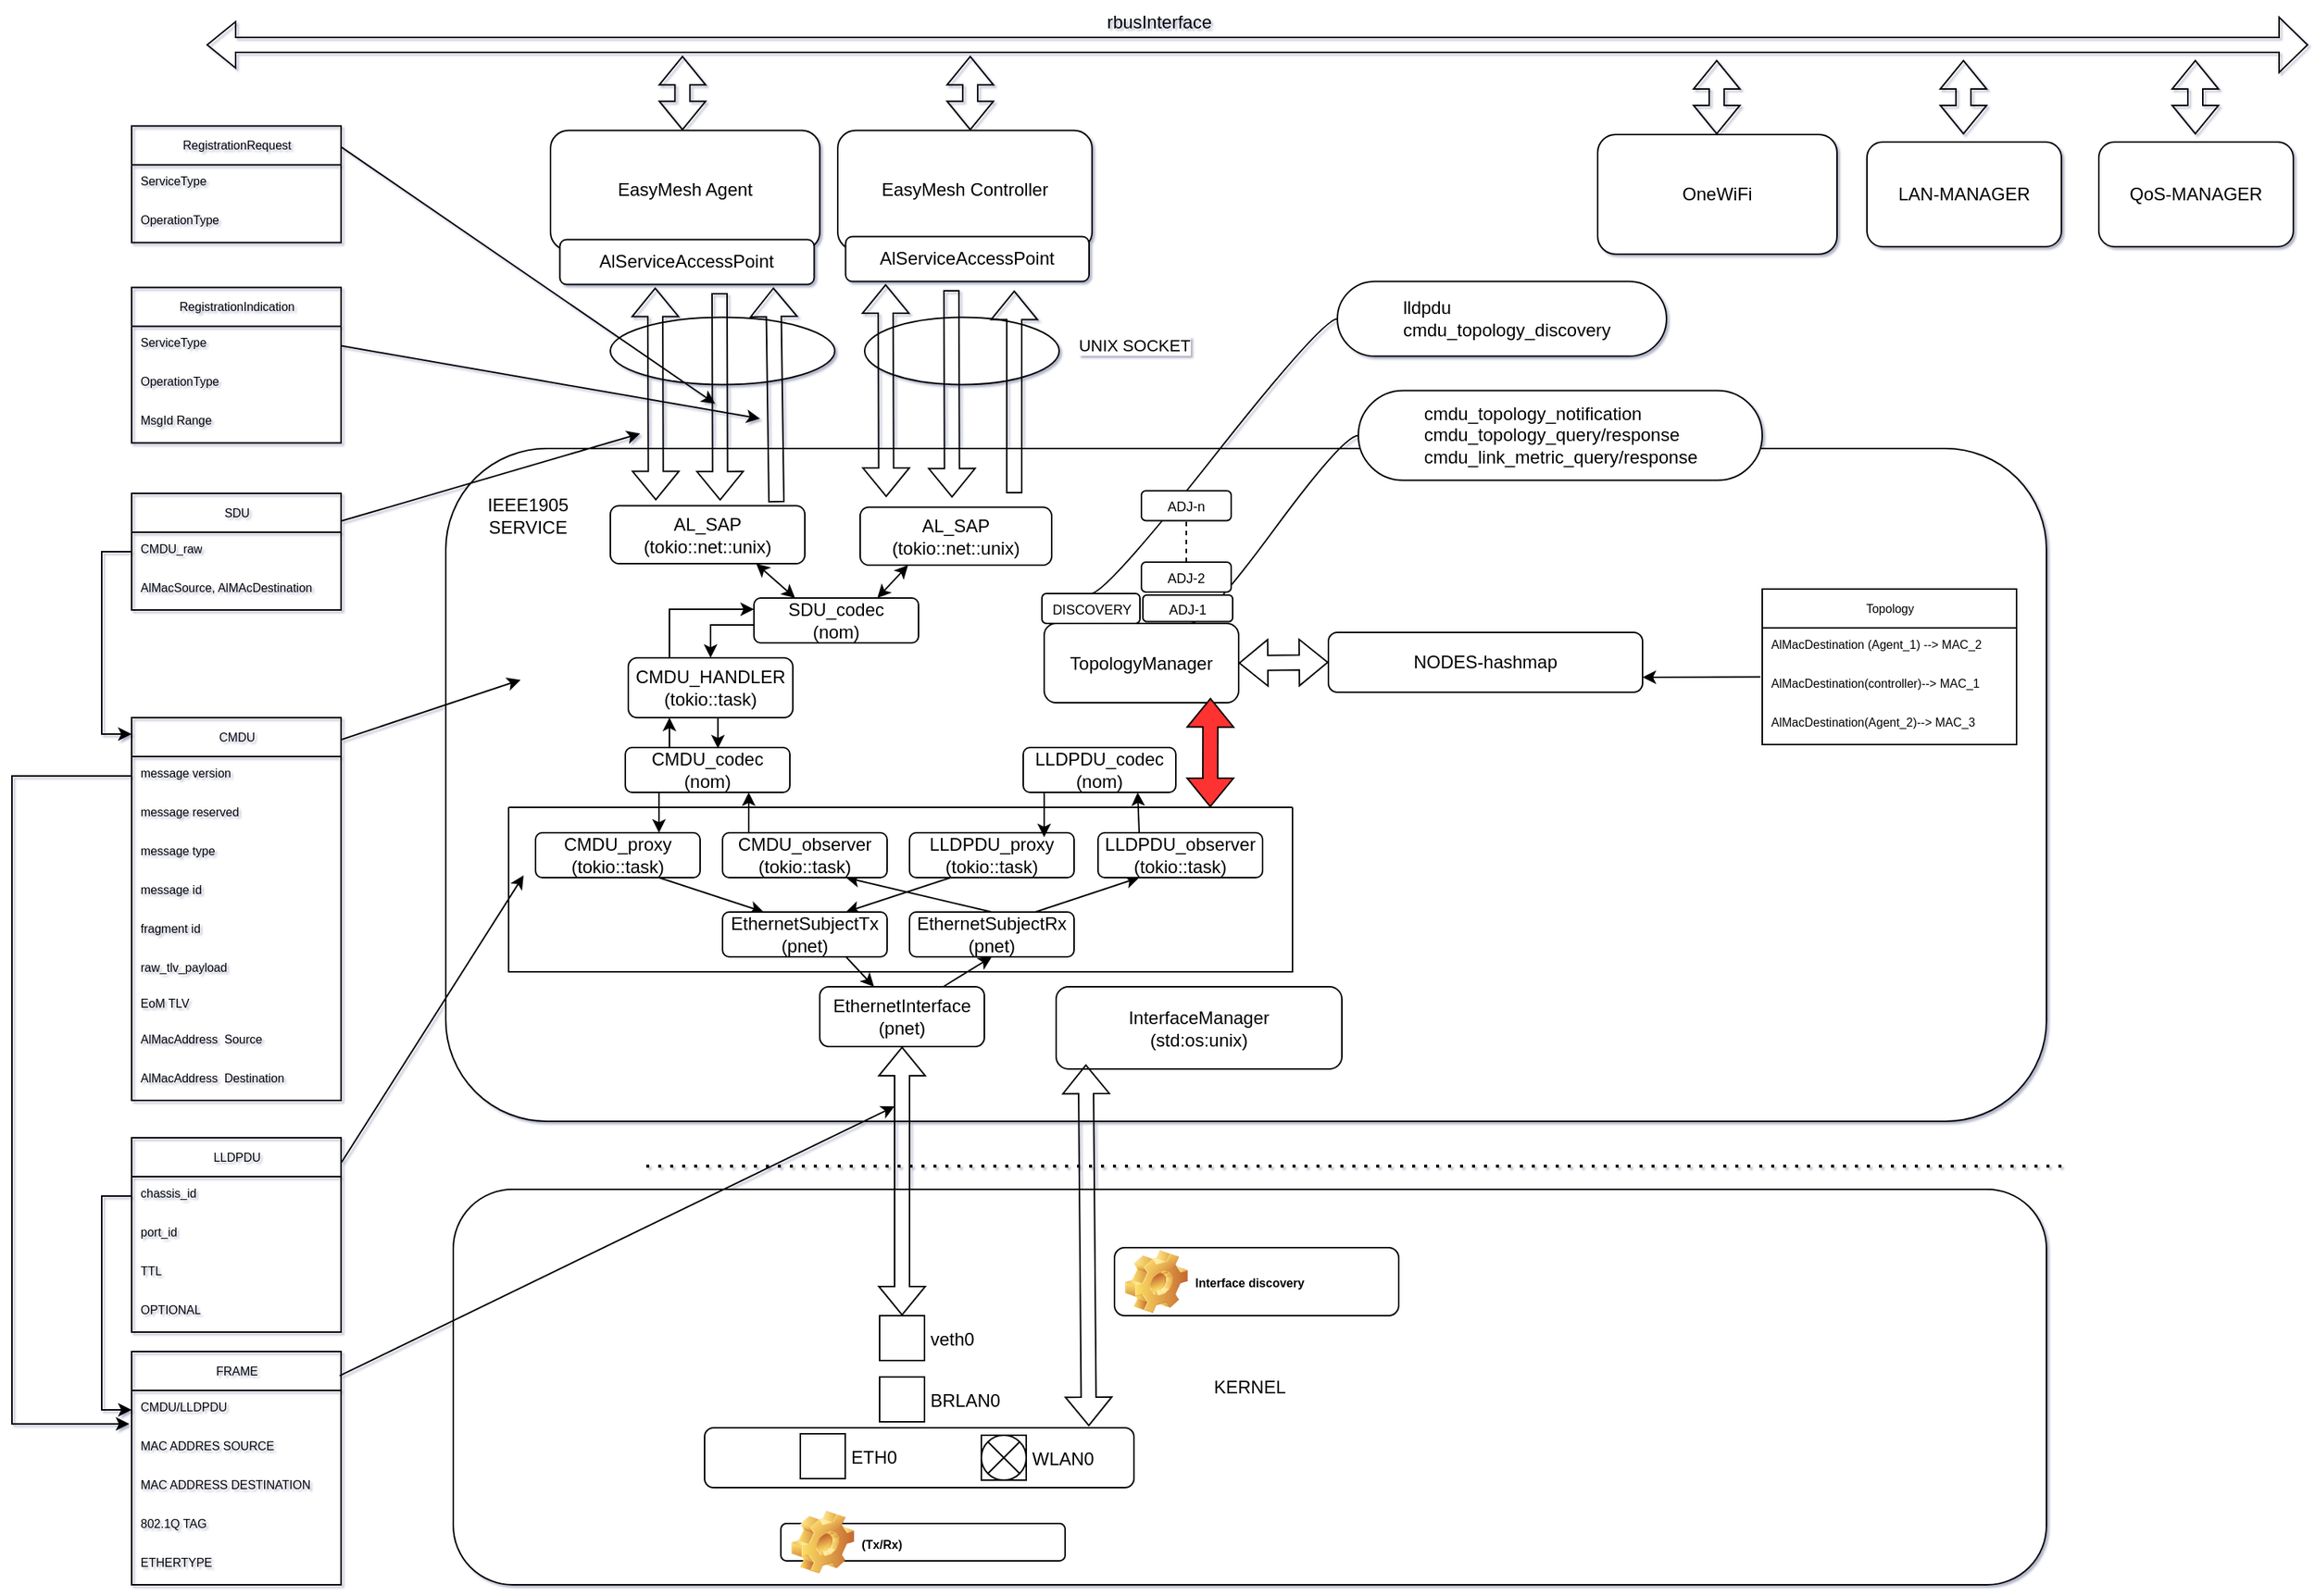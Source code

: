 <mxfile version="26.1.1" pages="3">
  <diagram name="1905.1-ARCH" id="3yVQqAKkYnk6hLiNwdBt">
    <mxGraphModel dx="1615" dy="858" grid="1" gridSize="10" guides="1" tooltips="0" connect="1" arrows="1" fold="1" page="0" pageScale="1" pageWidth="1654" pageHeight="1169" math="0" shadow="1">
      <root>
        <mxCell id="0" />
        <mxCell id="1" parent="0" />
        <mxCell id="nBDrnsKmKykdY_FFmBO3-22" value="KERNEL" style="rounded=1;whiteSpace=wrap;html=1;" parent="1" vertex="1">
          <mxGeometry x="365" y="885.5" width="1065" height="264.5" as="geometry" />
        </mxCell>
        <mxCell id="n2zyRN3IuEqnpVtq1_qq-112" value="" style="ellipse;whiteSpace=wrap;html=1;" parent="1" vertex="1">
          <mxGeometry x="470" y="302.25" width="150" height="45" as="geometry" />
        </mxCell>
        <mxCell id="nBDrnsKmKykdY_FFmBO3-1" value="" style="rounded=1;whiteSpace=wrap;html=1;" parent="1" vertex="1">
          <mxGeometry x="360" y="390" width="1070" height="450" as="geometry" />
        </mxCell>
        <mxCell id="nBDrnsKmKykdY_FFmBO3-10" value="EasyMesh Agent" style="rounded=1;whiteSpace=wrap;html=1;" parent="1" vertex="1">
          <mxGeometry x="430" y="177.25" width="180" height="80" as="geometry" />
        </mxCell>
        <mxCell id="nBDrnsKmKykdY_FFmBO3-15" value="LLDPDU_codec&lt;br&gt;(nom)" style="rounded=1;whiteSpace=wrap;html=1;" parent="1" vertex="1">
          <mxGeometry x="746" y="590" width="102" height="30" as="geometry" />
        </mxCell>
        <mxCell id="nBDrnsKmKykdY_FFmBO3-16" value="NODES-hashmap" style="rounded=1;whiteSpace=wrap;html=1;" parent="1" vertex="1">
          <mxGeometry x="950" y="513" width="210" height="40" as="geometry" />
        </mxCell>
        <mxCell id="nBDrnsKmKykdY_FFmBO3-20" value="IEEE1905 SERVICE" style="text;html=1;align=center;verticalAlign=middle;whiteSpace=wrap;rounded=0;" parent="1" vertex="1">
          <mxGeometry x="385" y="420" width="60" height="30" as="geometry" />
        </mxCell>
        <mxCell id="nBDrnsKmKykdY_FFmBO3-30" value="LAN-MANAGER" style="rounded=1;whiteSpace=wrap;html=1;" parent="1" vertex="1">
          <mxGeometry x="1310" y="185" width="130" height="70" as="geometry" />
        </mxCell>
        <mxCell id="nBDrnsKmKykdY_FFmBO3-31" value="QoS-MANAGER" style="rounded=1;whiteSpace=wrap;html=1;" parent="1" vertex="1">
          <mxGeometry x="1465" y="185" width="130" height="70" as="geometry" />
        </mxCell>
        <mxCell id="nBDrnsKmKykdY_FFmBO3-32" value="" style="shape=flexArrow;endArrow=classic;startArrow=classic;html=1;rounded=0;endWidth=26;endSize=6;" parent="1" edge="1">
          <mxGeometry width="100" height="100" relative="1" as="geometry">
            <mxPoint x="200" y="120" as="sourcePoint" />
            <mxPoint x="1605" y="120" as="targetPoint" />
          </mxGeometry>
        </mxCell>
        <mxCell id="nBDrnsKmKykdY_FFmBO3-34" value="rbusInterface" style="text;html=1;align=center;verticalAlign=middle;whiteSpace=wrap;rounded=0;" parent="1" vertex="1">
          <mxGeometry x="807" y="90" width="60" height="30" as="geometry" />
        </mxCell>
        <mxCell id="irm1ageNcTTSn8--Y6IB-7" value="OneWiFi" style="rounded=1;whiteSpace=wrap;html=1;" parent="1" vertex="1">
          <mxGeometry x="1130" y="180" width="160" height="80" as="geometry" />
        </mxCell>
        <mxCell id="irm1ageNcTTSn8--Y6IB-8" value="" style="shape=flexArrow;endArrow=classic;startArrow=classic;html=1;rounded=0;" parent="1" edge="1">
          <mxGeometry width="100" height="100" relative="1" as="geometry">
            <mxPoint x="1209.58" y="180" as="sourcePoint" />
            <mxPoint x="1209.58" y="130" as="targetPoint" />
          </mxGeometry>
        </mxCell>
        <mxCell id="irm1ageNcTTSn8--Y6IB-14" value="&lt;font style=&quot;font-size: 8px;&quot;&gt;Interface discovery&lt;/font&gt;" style="label;whiteSpace=wrap;html=1;image=img/clipart/Gear_128x128.png" parent="1" vertex="1">
          <mxGeometry x="807" y="924.5" width="190" height="45.5" as="geometry" />
        </mxCell>
        <mxCell id="18" value="" style="endArrow=classic;html=1;fontSize=8;fillColor=#3333FF;exitX=0.993;exitY=0.104;exitDx=0;exitDy=0;exitPerimeter=0;" parent="1" source="82" edge="1">
          <mxGeometry width="50" height="50" relative="1" as="geometry">
            <mxPoint x="325" y="949" as="sourcePoint" />
            <mxPoint x="660" y="830" as="targetPoint" />
          </mxGeometry>
        </mxCell>
        <mxCell id="72" value="SDU" style="swimlane;fontStyle=0;childLayout=stackLayout;horizontal=1;startSize=26;fillColor=none;horizontalStack=0;resizeParent=1;resizeParentMax=0;resizeLast=0;collapsible=1;marginBottom=0;html=1;fontSize=8;" parent="1" vertex="1">
          <mxGeometry x="150" y="420" width="140" height="78" as="geometry" />
        </mxCell>
        <mxCell id="75" value="CMDU_raw" style="text;strokeColor=none;fillColor=none;align=left;verticalAlign=top;spacingLeft=4;spacingRight=4;overflow=hidden;rotatable=0;points=[[0,0.5],[1,0.5]];portConstraint=eastwest;whiteSpace=wrap;html=1;fontSize=8;" parent="72" vertex="1">
          <mxGeometry y="26" width="140" height="26" as="geometry" />
        </mxCell>
        <mxCell id="76" value="AlMacSource, AlMAcDestination" style="text;strokeColor=none;fillColor=none;align=left;verticalAlign=top;spacingLeft=4;spacingRight=4;overflow=hidden;rotatable=0;points=[[0,0.5],[1,0.5]];portConstraint=eastwest;whiteSpace=wrap;html=1;fontSize=8;" parent="72" vertex="1">
          <mxGeometry y="52" width="140" height="26" as="geometry" />
        </mxCell>
        <mxCell id="65" value="CMDU" style="swimlane;fontStyle=0;childLayout=stackLayout;horizontal=1;startSize=26;fillColor=none;horizontalStack=0;resizeParent=1;resizeParentMax=0;resizeLast=0;collapsible=1;marginBottom=0;html=1;fontSize=8;" parent="1" vertex="1">
          <mxGeometry x="150" y="570" width="140" height="256" as="geometry" />
        </mxCell>
        <mxCell id="66" value="message version" style="text;strokeColor=none;fillColor=none;align=left;verticalAlign=top;spacingLeft=4;spacingRight=4;overflow=hidden;rotatable=0;points=[[0,0.5],[1,0.5]];portConstraint=eastwest;whiteSpace=wrap;html=1;fontSize=8;" parent="65" vertex="1">
          <mxGeometry y="26" width="140" height="26" as="geometry" />
        </mxCell>
        <mxCell id="67" value="message reserved" style="text;strokeColor=none;fillColor=none;align=left;verticalAlign=top;spacingLeft=4;spacingRight=4;overflow=hidden;rotatable=0;points=[[0,0.5],[1,0.5]];portConstraint=eastwest;whiteSpace=wrap;html=1;fontSize=8;" parent="65" vertex="1">
          <mxGeometry y="52" width="140" height="26" as="geometry" />
        </mxCell>
        <mxCell id="68" value="message type&lt;br&gt;" style="text;strokeColor=none;fillColor=none;align=left;verticalAlign=top;spacingLeft=4;spacingRight=4;overflow=hidden;rotatable=0;points=[[0,0.5],[1,0.5]];portConstraint=eastwest;whiteSpace=wrap;html=1;fontSize=8;" parent="65" vertex="1">
          <mxGeometry y="78" width="140" height="26" as="geometry" />
        </mxCell>
        <mxCell id="69" value="message id" style="text;strokeColor=none;fillColor=none;align=left;verticalAlign=top;spacingLeft=4;spacingRight=4;overflow=hidden;rotatable=0;points=[[0,0.5],[1,0.5]];portConstraint=eastwest;whiteSpace=wrap;html=1;fontSize=8;" parent="65" vertex="1">
          <mxGeometry y="104" width="140" height="26" as="geometry" />
        </mxCell>
        <mxCell id="70" value="fragment id" style="text;strokeColor=none;fillColor=none;align=left;verticalAlign=top;spacingLeft=4;spacingRight=4;overflow=hidden;rotatable=0;points=[[0,0.5],[1,0.5]];portConstraint=eastwest;whiteSpace=wrap;html=1;fontSize=8;" parent="65" vertex="1">
          <mxGeometry y="130" width="140" height="26" as="geometry" />
        </mxCell>
        <mxCell id="71" value="raw_tlv_payload" style="text;strokeColor=none;fillColor=none;align=left;verticalAlign=top;spacingLeft=4;spacingRight=4;overflow=hidden;rotatable=0;points=[[0,0.5],[1,0.5]];portConstraint=eastwest;whiteSpace=wrap;html=1;fontSize=8;" parent="65" vertex="1">
          <mxGeometry y="156" width="140" height="24" as="geometry" />
        </mxCell>
        <mxCell id="eUxf3FJh4oSe8wk_UwVM-134" value="EoM TLV" style="text;strokeColor=none;fillColor=none;align=left;verticalAlign=top;spacingLeft=4;spacingRight=4;overflow=hidden;rotatable=0;points=[[0,0.5],[1,0.5]];portConstraint=eastwest;whiteSpace=wrap;html=1;fontSize=8;" parent="65" vertex="1">
          <mxGeometry y="180" width="140" height="24" as="geometry" />
        </mxCell>
        <mxCell id="79" value="AlMacAddress&amp;nbsp; Source" style="text;strokeColor=none;fillColor=none;align=left;verticalAlign=top;spacingLeft=4;spacingRight=4;overflow=hidden;rotatable=0;points=[[0,0.5],[1,0.5]];portConstraint=eastwest;whiteSpace=wrap;html=1;fontSize=8;" parent="65" vertex="1">
          <mxGeometry y="204" width="140" height="26" as="geometry" />
        </mxCell>
        <mxCell id="80" value="AlMacAddress&amp;nbsp; Destination" style="text;strokeColor=none;fillColor=none;align=left;verticalAlign=top;spacingLeft=4;spacingRight=4;overflow=hidden;rotatable=0;points=[[0,0.5],[1,0.5]];portConstraint=eastwest;whiteSpace=wrap;html=1;fontSize=8;" parent="65" vertex="1">
          <mxGeometry y="230" width="140" height="26" as="geometry" />
        </mxCell>
        <mxCell id="81" value="" style="endArrow=classic;html=1;fontSize=8;fillColor=#3333FF;entryX=0;entryY=0.25;entryDx=0;entryDy=0;exitX=0.998;exitY=0.058;exitDx=0;exitDy=0;exitPerimeter=0;" parent="1" source="65" edge="1">
          <mxGeometry width="50" height="50" relative="1" as="geometry">
            <mxPoint x="300" y="690" as="sourcePoint" />
            <mxPoint x="410" y="544.75" as="targetPoint" />
          </mxGeometry>
        </mxCell>
        <mxCell id="82" value="FRAME" style="swimlane;fontStyle=0;childLayout=stackLayout;horizontal=1;startSize=26;fillColor=none;horizontalStack=0;resizeParent=1;resizeParentMax=0;resizeLast=0;collapsible=1;marginBottom=0;html=1;fontSize=8;" parent="1" vertex="1">
          <mxGeometry x="150" y="994" width="140" height="156" as="geometry" />
        </mxCell>
        <mxCell id="83" value="CMDU/LLDPDU" style="text;strokeColor=none;fillColor=none;align=left;verticalAlign=top;spacingLeft=4;spacingRight=4;overflow=hidden;rotatable=0;points=[[0,0.5],[1,0.5]];portConstraint=eastwest;whiteSpace=wrap;html=1;fontSize=8;" parent="82" vertex="1">
          <mxGeometry y="26" width="140" height="26" as="geometry" />
        </mxCell>
        <mxCell id="84" value="MAC ADDRES SOURCE" style="text;strokeColor=none;fillColor=none;align=left;verticalAlign=top;spacingLeft=4;spacingRight=4;overflow=hidden;rotatable=0;points=[[0,0.5],[1,0.5]];portConstraint=eastwest;whiteSpace=wrap;html=1;fontSize=8;" parent="82" vertex="1">
          <mxGeometry y="52" width="140" height="26" as="geometry" />
        </mxCell>
        <mxCell id="85" value="MAC ADDRESS DESTINATION" style="text;strokeColor=none;fillColor=none;align=left;verticalAlign=top;spacingLeft=4;spacingRight=4;overflow=hidden;rotatable=0;points=[[0,0.5],[1,0.5]];portConstraint=eastwest;whiteSpace=wrap;html=1;fontSize=8;" parent="82" vertex="1">
          <mxGeometry y="78" width="140" height="26" as="geometry" />
        </mxCell>
        <mxCell id="86" value="802.1Q TAG" style="text;strokeColor=none;fillColor=none;align=left;verticalAlign=top;spacingLeft=4;spacingRight=4;overflow=hidden;rotatable=0;points=[[0,0.5],[1,0.5]];portConstraint=eastwest;whiteSpace=wrap;html=1;fontSize=8;" parent="82" vertex="1">
          <mxGeometry y="104" width="140" height="26" as="geometry" />
        </mxCell>
        <mxCell id="87" value="ETHERTYPE" style="text;strokeColor=none;fillColor=none;align=left;verticalAlign=top;spacingLeft=4;spacingRight=4;overflow=hidden;rotatable=0;points=[[0,0.5],[1,0.5]];portConstraint=eastwest;whiteSpace=wrap;html=1;fontSize=8;" parent="82" vertex="1">
          <mxGeometry y="130" width="140" height="26" as="geometry" />
        </mxCell>
        <mxCell id="1Sjfq33k3LEMEZy_6R4Q-90" style="edgeStyle=orthogonalEdgeStyle;rounded=0;orthogonalLoop=1;jettySize=auto;html=1;exitX=0.25;exitY=0;exitDx=0;exitDy=0;entryX=0.25;entryY=1;entryDx=0;entryDy=0;" parent="1" source="i7v_W6xqGPMyeQ1SFnvP-91" target="1Sjfq33k3LEMEZy_6R4Q-87" edge="1">
          <mxGeometry relative="1" as="geometry" />
        </mxCell>
        <mxCell id="sd116btIa7_RqCFLw3Tz-107" style="edgeStyle=orthogonalEdgeStyle;rounded=0;orthogonalLoop=1;jettySize=auto;html=1;exitX=0.25;exitY=1;exitDx=0;exitDy=0;entryX=0.75;entryY=0;entryDx=0;entryDy=0;" parent="1" source="i7v_W6xqGPMyeQ1SFnvP-91" target="89" edge="1">
          <mxGeometry relative="1" as="geometry" />
        </mxCell>
        <mxCell id="i7v_W6xqGPMyeQ1SFnvP-91" value="CMDU_codec&lt;br&gt;(nom)" style="rounded=1;whiteSpace=wrap;html=1;" parent="1" vertex="1">
          <mxGeometry x="480" y="590" width="110" height="30" as="geometry" />
        </mxCell>
        <mxCell id="51" value="AlServiceAccessPoint" style="rounded=1;whiteSpace=wrap;html=1;" parent="1" vertex="1">
          <mxGeometry x="436.25" y="250.25" width="170" height="30" as="geometry" />
        </mxCell>
        <mxCell id="i7v_W6xqGPMyeQ1SFnvP-108" value="" style="shape=flexArrow;endArrow=classic;startArrow=classic;html=1;rounded=0;" parent="1" edge="1">
          <mxGeometry width="100" height="100" relative="1" as="geometry">
            <mxPoint x="518.21" y="177.25" as="sourcePoint" />
            <mxPoint x="518.21" y="127.25" as="targetPoint" />
          </mxGeometry>
        </mxCell>
        <mxCell id="i7v_W6xqGPMyeQ1SFnvP-109" value="" style="shape=flexArrow;endArrow=classic;startArrow=classic;html=1;rounded=0;" parent="1" edge="1">
          <mxGeometry width="100" height="100" relative="1" as="geometry">
            <mxPoint x="1374.5" y="180" as="sourcePoint" />
            <mxPoint x="1374.5" y="130" as="targetPoint" />
          </mxGeometry>
        </mxCell>
        <mxCell id="i7v_W6xqGPMyeQ1SFnvP-110" value="" style="shape=flexArrow;endArrow=classic;startArrow=classic;html=1;rounded=0;" parent="1" edge="1">
          <mxGeometry width="100" height="100" relative="1" as="geometry">
            <mxPoint x="1529.5" y="180" as="sourcePoint" />
            <mxPoint x="1529.5" y="130" as="targetPoint" />
          </mxGeometry>
        </mxCell>
        <mxCell id="n2zyRN3IuEqnpVtq1_qq-91" value="AL_SAP&lt;div&gt;(tokio::net::unix)&lt;/div&gt;" style="rounded=1;whiteSpace=wrap;html=1;" parent="1" vertex="1">
          <mxGeometry x="470" y="428.25" width="130" height="38.75" as="geometry" />
        </mxCell>
        <mxCell id="n2zyRN3IuEqnpVtq1_qq-95" value="RegistrationRequest" style="swimlane;fontStyle=0;childLayout=stackLayout;horizontal=1;startSize=26;fillColor=none;horizontalStack=0;resizeParent=1;resizeParentMax=0;resizeLast=0;collapsible=1;marginBottom=0;html=1;fontSize=8;" parent="1" vertex="1">
          <mxGeometry x="150" y="174.25" width="140" height="78" as="geometry" />
        </mxCell>
        <mxCell id="n2zyRN3IuEqnpVtq1_qq-96" value="ServiceType" style="text;strokeColor=none;fillColor=none;align=left;verticalAlign=top;spacingLeft=4;spacingRight=4;overflow=hidden;rotatable=0;points=[[0,0.5],[1,0.5]];portConstraint=eastwest;whiteSpace=wrap;html=1;fontSize=8;" parent="n2zyRN3IuEqnpVtq1_qq-95" vertex="1">
          <mxGeometry y="26" width="140" height="26" as="geometry" />
        </mxCell>
        <mxCell id="n2zyRN3IuEqnpVtq1_qq-97" value="OperationType" style="text;strokeColor=none;fillColor=none;align=left;verticalAlign=top;spacingLeft=4;spacingRight=4;overflow=hidden;rotatable=0;points=[[0,0.5],[1,0.5]];portConstraint=eastwest;whiteSpace=wrap;html=1;fontSize=8;" parent="n2zyRN3IuEqnpVtq1_qq-95" vertex="1">
          <mxGeometry y="52" width="140" height="26" as="geometry" />
        </mxCell>
        <mxCell id="n2zyRN3IuEqnpVtq1_qq-98" value="RegistrationIndication" style="swimlane;fontStyle=0;childLayout=stackLayout;horizontal=1;startSize=26;fillColor=none;horizontalStack=0;resizeParent=1;resizeParentMax=0;resizeLast=0;collapsible=1;marginBottom=0;html=1;fontSize=8;" parent="1" vertex="1">
          <mxGeometry x="150" y="282.25" width="140" height="104" as="geometry" />
        </mxCell>
        <mxCell id="n2zyRN3IuEqnpVtq1_qq-99" value="ServiceType" style="text;strokeColor=none;fillColor=none;align=left;verticalAlign=top;spacingLeft=4;spacingRight=4;overflow=hidden;rotatable=0;points=[[0,0.5],[1,0.5]];portConstraint=eastwest;whiteSpace=wrap;html=1;fontSize=8;" parent="n2zyRN3IuEqnpVtq1_qq-98" vertex="1">
          <mxGeometry y="26" width="140" height="26" as="geometry" />
        </mxCell>
        <mxCell id="n2zyRN3IuEqnpVtq1_qq-100" value="OperationType" style="text;strokeColor=none;fillColor=none;align=left;verticalAlign=top;spacingLeft=4;spacingRight=4;overflow=hidden;rotatable=0;points=[[0,0.5],[1,0.5]];portConstraint=eastwest;whiteSpace=wrap;html=1;fontSize=8;" parent="n2zyRN3IuEqnpVtq1_qq-98" vertex="1">
          <mxGeometry y="52" width="140" height="26" as="geometry" />
        </mxCell>
        <mxCell id="n2zyRN3IuEqnpVtq1_qq-103" value="MsgId Range" style="text;strokeColor=none;fillColor=none;align=left;verticalAlign=top;spacingLeft=4;spacingRight=4;overflow=hidden;rotatable=0;points=[[0,0.5],[1,0.5]];portConstraint=eastwest;whiteSpace=wrap;html=1;fontSize=8;" parent="n2zyRN3IuEqnpVtq1_qq-98" vertex="1">
          <mxGeometry y="78" width="140" height="26" as="geometry" />
        </mxCell>
        <mxCell id="n2zyRN3IuEqnpVtq1_qq-109" style="edgeStyle=orthogonalEdgeStyle;rounded=0;orthogonalLoop=1;jettySize=auto;html=1;entryX=0;entryY=0.043;entryDx=0;entryDy=0;entryPerimeter=0;" parent="1" source="75" target="65" edge="1">
          <mxGeometry relative="1" as="geometry" />
        </mxCell>
        <mxCell id="n2zyRN3IuEqnpVtq1_qq-113" value="&lt;div&gt;EthernetInterface&lt;br&gt;(pnet)&lt;/div&gt;" style="rounded=1;whiteSpace=wrap;html=1;" parent="1" vertex="1">
          <mxGeometry x="610" y="750" width="110" height="40" as="geometry" />
        </mxCell>
        <mxCell id="X4IwxNGbHSSyTgxHp1kM-114" style="edgeStyle=entityRelationEdgeStyle;rounded=0;orthogonalLoop=1;jettySize=auto;html=1;startArrow=none;endArrow=none;segment=10;curved=1;sourcePerimeterSpacing=0;targetPerimeterSpacing=0;entryX=0.75;entryY=0;entryDx=0;entryDy=0;" parent="1" source="n2zyRN3IuEqnpVtq1_qq-142" target="n2zyRN3IuEqnpVtq1_qq-146" edge="1">
          <mxGeometry relative="1" as="geometry" />
        </mxCell>
        <mxCell id="n2zyRN3IuEqnpVtq1_qq-142" value="&lt;blockquote style=&quot;margin: 0 0 0 40px; border: none; padding: 0px;&quot;&gt;&lt;div&gt;&lt;span style=&quot;background-color: transparent; color: light-dark(rgb(0, 0, 0), rgb(255, 255, 255));&quot;&gt;cmdu_topology_notification&lt;/span&gt;&lt;br&gt;&lt;/div&gt;&lt;div&gt;&lt;span style=&quot;background-color: transparent; color: light-dark(rgb(0, 0, 0), rgb(255, 255, 255));&quot;&gt;cmdu_topology_query/response&lt;/span&gt;&lt;br&gt;&lt;/div&gt;&lt;div&gt;&lt;span style=&quot;background-color: transparent; color: light-dark(rgb(0, 0, 0), rgb(255, 255, 255));&quot;&gt;cmdu_link_metric_query/response&lt;/span&gt;&lt;br&gt;&lt;/div&gt;&lt;/blockquote&gt;" style="whiteSpace=wrap;html=1;rounded=1;arcSize=50;align=left;verticalAlign=middle;strokeWidth=1;autosize=1;spacing=4;treeFolding=1;treeMoving=1;newEdgeStyle={&quot;edgeStyle&quot;:&quot;entityRelationEdgeStyle&quot;,&quot;startArrow&quot;:&quot;none&quot;,&quot;endArrow&quot;:&quot;none&quot;,&quot;segment&quot;:10,&quot;curved&quot;:1,&quot;sourcePerimeterSpacing&quot;:0,&quot;targetPerimeterSpacing&quot;:0};" parent="1" vertex="1">
          <mxGeometry x="970" y="351.25" width="270" height="60" as="geometry" />
        </mxCell>
        <mxCell id="n2zyRN3IuEqnpVtq1_qq-145" value="" style="shape=flexArrow;endArrow=classic;startArrow=classic;html=1;rounded=0;exitX=0;exitY=0.5;exitDx=0;exitDy=0;entryX=1;entryY=0.5;entryDx=0;entryDy=0;" parent="1" source="nBDrnsKmKykdY_FFmBO3-16" target="n2zyRN3IuEqnpVtq1_qq-146" edge="1">
          <mxGeometry width="100" height="100" relative="1" as="geometry">
            <mxPoint x="900.48" y="610.38" as="sourcePoint" />
            <mxPoint x="900.0" y="559" as="targetPoint" />
          </mxGeometry>
        </mxCell>
        <mxCell id="n2zyRN3IuEqnpVtq1_qq-146" value="TopologyManager" style="rounded=1;whiteSpace=wrap;html=1;" parent="1" vertex="1">
          <mxGeometry x="760" y="507" width="130" height="53" as="geometry" />
        </mxCell>
        <mxCell id="9QuHWmFz5mo12mr9Yb1t-91" value="" style="rounded=1;whiteSpace=wrap;html=1;" parent="1" vertex="1">
          <mxGeometry x="533" y="1045" width="287" height="40" as="geometry" />
        </mxCell>
        <mxCell id="9QuHWmFz5mo12mr9Yb1t-93" value="" style="shape=flexArrow;endArrow=classic;startArrow=classic;html=1;rounded=0;exitX=0.5;exitY=0;exitDx=0;exitDy=0;entryX=0.5;entryY=1;entryDx=0;entryDy=0;" parent="1" source="9QuHWmFz5mo12mr9Yb1t-94" target="n2zyRN3IuEqnpVtq1_qq-113" edge="1">
          <mxGeometry width="100" height="100" relative="1" as="geometry">
            <mxPoint x="582" y="966" as="sourcePoint" />
            <mxPoint x="630" y="840" as="targetPoint" />
          </mxGeometry>
        </mxCell>
        <mxCell id="9QuHWmFz5mo12mr9Yb1t-94" value="veth0" style="fontStyle=0;labelPosition=right;verticalLabelPosition=middle;align=left;verticalAlign=middle;spacingLeft=2;" parent="1" vertex="1">
          <mxGeometry x="650" y="970" width="30" height="30" as="geometry" />
        </mxCell>
        <mxCell id="9QuHWmFz5mo12mr9Yb1t-95" value="ETH0" style="fontStyle=0;labelPosition=right;verticalLabelPosition=middle;align=left;verticalAlign=middle;spacingLeft=2;" parent="1" vertex="1">
          <mxGeometry x="597" y="1049" width="30" height="30" as="geometry" />
        </mxCell>
        <mxCell id="9QuHWmFz5mo12mr9Yb1t-96" value="&lt;span style=&quot;font-size: 8px;&quot;&gt;(Tx/Rx)&lt;/span&gt;" style="label;whiteSpace=wrap;html=1;image=img/clipart/Gear_128x128.png" parent="1" vertex="1">
          <mxGeometry x="584" y="1109" width="190" height="25" as="geometry" />
        </mxCell>
        <mxCell id="9QuHWmFz5mo12mr9Yb1t-97" value="BRLAN0" style="fontStyle=0;labelPosition=right;verticalLabelPosition=middle;align=left;verticalAlign=middle;spacingLeft=2;" parent="1" vertex="1">
          <mxGeometry x="650" y="1011" width="30" height="30" as="geometry" />
        </mxCell>
        <mxCell id="9QuHWmFz5mo12mr9Yb1t-99" value="WLAN0" style="fontStyle=0;labelPosition=right;verticalLabelPosition=middle;align=left;verticalAlign=middle;spacingLeft=2;" parent="1" vertex="1">
          <mxGeometry x="718" y="1050" width="30" height="30" as="geometry" />
        </mxCell>
        <mxCell id="eUxf3FJh4oSe8wk_UwVM-87" value="Topology" style="swimlane;fontStyle=0;childLayout=stackLayout;horizontal=1;startSize=26;fillColor=none;horizontalStack=0;resizeParent=1;resizeParentMax=0;resizeLast=0;collapsible=1;marginBottom=0;html=1;fontSize=8;" parent="1" vertex="1">
          <mxGeometry x="1240" y="484" width="170" height="104" as="geometry" />
        </mxCell>
        <mxCell id="eUxf3FJh4oSe8wk_UwVM-88" value="AlMacDestination (Agent_1) --&amp;gt; MAC_2" style="text;strokeColor=none;fillColor=none;align=left;verticalAlign=top;spacingLeft=4;spacingRight=4;overflow=hidden;rotatable=0;points=[[0,0.5],[1,0.5]];portConstraint=eastwest;whiteSpace=wrap;html=1;fontSize=8;" parent="eUxf3FJh4oSe8wk_UwVM-87" vertex="1">
          <mxGeometry y="26" width="170" height="26" as="geometry" />
        </mxCell>
        <mxCell id="eUxf3FJh4oSe8wk_UwVM-89" value="AlMacDestination(controller)--&amp;gt; MAC_1" style="text;strokeColor=none;fillColor=none;align=left;verticalAlign=top;spacingLeft=4;spacingRight=4;overflow=hidden;rotatable=0;points=[[0,0.5],[1,0.5]];portConstraint=eastwest;whiteSpace=wrap;html=1;fontSize=8;" parent="eUxf3FJh4oSe8wk_UwVM-87" vertex="1">
          <mxGeometry y="52" width="170" height="26" as="geometry" />
        </mxCell>
        <mxCell id="eUxf3FJh4oSe8wk_UwVM-90" value="AlMacDestination(Agent_2)--&amp;gt; MAC_3" style="text;strokeColor=none;fillColor=none;align=left;verticalAlign=top;spacingLeft=4;spacingRight=4;overflow=hidden;rotatable=0;points=[[0,0.5],[1,0.5]];portConstraint=eastwest;whiteSpace=wrap;html=1;fontSize=8;" parent="eUxf3FJh4oSe8wk_UwVM-87" vertex="1">
          <mxGeometry y="78" width="170" height="26" as="geometry" />
        </mxCell>
        <mxCell id="eUxf3FJh4oSe8wk_UwVM-91" value="" style="endArrow=classic;html=1;fontSize=8;fillColor=#3333FF;exitX=-0.007;exitY=0.262;exitDx=0;exitDy=0;entryX=1;entryY=0.75;entryDx=0;entryDy=0;exitPerimeter=0;" parent="1" source="eUxf3FJh4oSe8wk_UwVM-89" target="nBDrnsKmKykdY_FFmBO3-16" edge="1">
          <mxGeometry width="50" height="50" relative="1" as="geometry">
            <mxPoint x="1201.5" y="675.5" as="sourcePoint" />
            <mxPoint x="1137.5" y="585.5" as="targetPoint" />
          </mxGeometry>
        </mxCell>
        <mxCell id="eUxf3FJh4oSe8wk_UwVM-95" value="" style="endArrow=classic;html=1;fontSize=8;fillColor=#3333FF;exitX=1;exitY=0.5;exitDx=0;exitDy=0;" parent="1" source="n2zyRN3IuEqnpVtq1_qq-99" edge="1">
          <mxGeometry width="50" height="50" relative="1" as="geometry">
            <mxPoint x="290" y="423" as="sourcePoint" />
            <mxPoint x="570" y="370" as="targetPoint" />
          </mxGeometry>
        </mxCell>
        <mxCell id="eUxf3FJh4oSe8wk_UwVM-96" value="" style="endArrow=classic;html=1;fontSize=8;fillColor=#3333FF;" parent="1" source="72" edge="1">
          <mxGeometry width="50" height="50" relative="1" as="geometry">
            <mxPoint x="300" y="565.25" as="sourcePoint" />
            <mxPoint x="490" y="380" as="targetPoint" />
          </mxGeometry>
        </mxCell>
        <mxCell id="eUxf3FJh4oSe8wk_UwVM-97" value="" style="endArrow=classic;html=1;fontSize=8;fillColor=#3333FF;exitX=1.002;exitY=0.182;exitDx=0;exitDy=0;exitPerimeter=0;" parent="1" source="n2zyRN3IuEqnpVtq1_qq-95" edge="1">
          <mxGeometry width="50" height="50" relative="1" as="geometry">
            <mxPoint x="297" y="359" as="sourcePoint" />
            <mxPoint x="540" y="360" as="targetPoint" />
          </mxGeometry>
        </mxCell>
        <mxCell id="eUxf3FJh4oSe8wk_UwVM-100" value="LLDPDU" style="swimlane;fontStyle=0;childLayout=stackLayout;horizontal=1;startSize=26;fillColor=none;horizontalStack=0;resizeParent=1;resizeParentMax=0;resizeLast=0;collapsible=1;marginBottom=0;html=1;fontSize=8;" parent="1" vertex="1">
          <mxGeometry x="150" y="851" width="140" height="130" as="geometry" />
        </mxCell>
        <mxCell id="eUxf3FJh4oSe8wk_UwVM-101" value="chassis_id" style="text;strokeColor=none;fillColor=none;align=left;verticalAlign=top;spacingLeft=4;spacingRight=4;overflow=hidden;rotatable=0;points=[[0,0.5],[1,0.5]];portConstraint=eastwest;whiteSpace=wrap;html=1;fontSize=8;" parent="eUxf3FJh4oSe8wk_UwVM-100" vertex="1">
          <mxGeometry y="26" width="140" height="26" as="geometry" />
        </mxCell>
        <mxCell id="eUxf3FJh4oSe8wk_UwVM-102" value="port_id" style="text;strokeColor=none;fillColor=none;align=left;verticalAlign=top;spacingLeft=4;spacingRight=4;overflow=hidden;rotatable=0;points=[[0,0.5],[1,0.5]];portConstraint=eastwest;whiteSpace=wrap;html=1;fontSize=8;" parent="eUxf3FJh4oSe8wk_UwVM-100" vertex="1">
          <mxGeometry y="52" width="140" height="26" as="geometry" />
        </mxCell>
        <mxCell id="eUxf3FJh4oSe8wk_UwVM-103" value="TTL" style="text;strokeColor=none;fillColor=none;align=left;verticalAlign=top;spacingLeft=4;spacingRight=4;overflow=hidden;rotatable=0;points=[[0,0.5],[1,0.5]];portConstraint=eastwest;whiteSpace=wrap;html=1;fontSize=8;" parent="eUxf3FJh4oSe8wk_UwVM-100" vertex="1">
          <mxGeometry y="78" width="140" height="26" as="geometry" />
        </mxCell>
        <mxCell id="eUxf3FJh4oSe8wk_UwVM-104" value="OPTIONAL" style="text;strokeColor=none;fillColor=none;align=left;verticalAlign=top;spacingLeft=4;spacingRight=4;overflow=hidden;rotatable=0;points=[[0,0.5],[1,0.5]];portConstraint=eastwest;whiteSpace=wrap;html=1;fontSize=8;" parent="eUxf3FJh4oSe8wk_UwVM-100" vertex="1">
          <mxGeometry y="104" width="140" height="26" as="geometry" />
        </mxCell>
        <mxCell id="eUxf3FJh4oSe8wk_UwVM-107" value="AL_SAP&lt;br&gt;(tokio::net::unix)" style="rounded=1;whiteSpace=wrap;html=1;" parent="1" vertex="1">
          <mxGeometry x="637" y="429.25" width="128" height="38.75" as="geometry" />
        </mxCell>
        <mxCell id="eUxf3FJh4oSe8wk_UwVM-108" value="" style="ellipse;whiteSpace=wrap;html=1;" parent="1" vertex="1">
          <mxGeometry x="640" y="302.25" width="130" height="45" as="geometry" />
        </mxCell>
        <mxCell id="eUxf3FJh4oSe8wk_UwVM-109" value="EasyMesh Controller" style="rounded=1;whiteSpace=wrap;html=1;" parent="1" vertex="1">
          <mxGeometry x="622" y="177.25" width="170" height="80" as="geometry" />
        </mxCell>
        <mxCell id="eUxf3FJh4oSe8wk_UwVM-112" value="AlServiceAccessPoint" style="rounded=1;whiteSpace=wrap;html=1;" parent="1" vertex="1">
          <mxGeometry x="627.25" y="248.25" width="162.75" height="30" as="geometry" />
        </mxCell>
        <mxCell id="eUxf3FJh4oSe8wk_UwVM-115" value="" style="shape=flexArrow;endArrow=classic;startArrow=classic;html=1;rounded=0;" parent="1" edge="1">
          <mxGeometry width="100" height="100" relative="1" as="geometry">
            <mxPoint x="710.58" y="177.25" as="sourcePoint" />
            <mxPoint x="710.58" y="127.25" as="targetPoint" />
          </mxGeometry>
        </mxCell>
        <mxCell id="eUxf3FJh4oSe8wk_UwVM-121" value="" style="shape=flexArrow;endArrow=classic;html=1;rounded=0;" parent="1" edge="1">
          <mxGeometry width="50" height="50" relative="1" as="geometry">
            <mxPoint x="740" y="420" as="sourcePoint" />
            <mxPoint x="740" y="284.25" as="targetPoint" />
          </mxGeometry>
        </mxCell>
        <mxCell id="eUxf3FJh4oSe8wk_UwVM-122" value="" style="shape=flexArrow;endArrow=classic;html=1;rounded=0;entryX=0.415;entryY=0.067;entryDx=0;entryDy=0;entryPerimeter=0;" parent="1" edge="1">
          <mxGeometry width="50" height="50" relative="1" as="geometry">
            <mxPoint x="698" y="284" as="sourcePoint" />
            <mxPoint x="698.4" y="422.846" as="targetPoint" />
          </mxGeometry>
        </mxCell>
        <mxCell id="eUxf3FJh4oSe8wk_UwVM-125" value="" style="shape=flexArrow;endArrow=classic;startArrow=classic;html=1;rounded=0;exitX=0.14;exitY=0.032;exitDx=0;exitDy=0;exitPerimeter=0;" parent="1" edge="1">
          <mxGeometry width="100" height="100" relative="1" as="geometry">
            <mxPoint x="654.4" y="422.49" as="sourcePoint" />
            <mxPoint x="654" y="280" as="targetPoint" />
          </mxGeometry>
        </mxCell>
        <mxCell id="eUxf3FJh4oSe8wk_UwVM-126" value="UNIX SOCKET" style="edgeLabel;html=1;align=center;verticalAlign=middle;resizable=0;points=[];rotation=0;" parent="eUxf3FJh4oSe8wk_UwVM-125" vertex="1" connectable="0">
          <mxGeometry x="0.056" y="-2" relative="1" as="geometry">
            <mxPoint x="164" y="-27" as="offset" />
          </mxGeometry>
        </mxCell>
        <mxCell id="eUxf3FJh4oSe8wk_UwVM-129" value="" style="shape=flexArrow;endArrow=classic;startArrow=classic;html=1;rounded=0;exitX=0.14;exitY=0.032;exitDx=0;exitDy=0;exitPerimeter=0;" parent="1" edge="1">
          <mxGeometry width="100" height="100" relative="1" as="geometry">
            <mxPoint x="500.4" y="424.74" as="sourcePoint" />
            <mxPoint x="500" y="282.25" as="targetPoint" />
          </mxGeometry>
        </mxCell>
        <mxCell id="eUxf3FJh4oSe8wk_UwVM-131" value="" style="shape=flexArrow;endArrow=classic;html=1;rounded=0;entryX=0.415;entryY=0.067;entryDx=0;entryDy=0;entryPerimeter=0;" parent="1" edge="1">
          <mxGeometry width="50" height="50" relative="1" as="geometry">
            <mxPoint x="543" y="286" as="sourcePoint" />
            <mxPoint x="543.4" y="424.846" as="targetPoint" />
          </mxGeometry>
        </mxCell>
        <mxCell id="eUxf3FJh4oSe8wk_UwVM-132" value="" style="shape=flexArrow;endArrow=classic;html=1;rounded=0;exitX=0.69;exitY=-0.088;exitDx=0;exitDy=0;exitPerimeter=0;" parent="1" edge="1">
          <mxGeometry width="50" height="50" relative="1" as="geometry">
            <mxPoint x="581" y="426" as="sourcePoint" />
            <mxPoint x="579" y="282.25" as="targetPoint" />
          </mxGeometry>
        </mxCell>
        <mxCell id="eUxf3FJh4oSe8wk_UwVM-135" value="" style="shape=sumEllipse;perimeter=ellipsePerimeter;whiteSpace=wrap;html=1;backgroundOutline=1;" parent="1" vertex="1">
          <mxGeometry x="718" y="1050" width="30" height="30" as="geometry" />
        </mxCell>
        <mxCell id="eUxf3FJh4oSe8wk_UwVM-141" value="" style="endArrow=classic;html=1;fontSize=8;fillColor=#3333FF;exitX=1.002;exitY=0.127;exitDx=0;exitDy=0;exitPerimeter=0;entryX=0.004;entryY=0.65;entryDx=0;entryDy=0;entryPerimeter=0;" parent="1" source="eUxf3FJh4oSe8wk_UwVM-100" edge="1">
          <mxGeometry width="50" height="50" relative="1" as="geometry">
            <mxPoint x="290" y="1047" as="sourcePoint" />
            <mxPoint x="412" y="675.55" as="targetPoint" />
          </mxGeometry>
        </mxCell>
        <mxCell id="Y2sLFLrpX3oBDfbl0VP_-91" value="" style="endArrow=none;dashed=1;html=1;dashPattern=1 3;strokeWidth=2;rounded=0;" parent="1" edge="1">
          <mxGeometry width="50" height="50" relative="1" as="geometry">
            <mxPoint x="1440" y="870" as="sourcePoint" />
            <mxPoint x="490.0" y="870.003" as="targetPoint" />
          </mxGeometry>
        </mxCell>
        <mxCell id="1Sjfq33k3LEMEZy_6R4Q-88" style="edgeStyle=orthogonalEdgeStyle;rounded=0;orthogonalLoop=1;jettySize=auto;html=1;entryX=0.5;entryY=0;entryDx=0;entryDy=0;exitX=0;exitY=0.6;exitDx=0;exitDy=0;exitPerimeter=0;" parent="1" source="bahagfQTLjjHCXzEfBsi-87" target="1Sjfq33k3LEMEZy_6R4Q-87" edge="1">
          <mxGeometry relative="1" as="geometry" />
        </mxCell>
        <mxCell id="bahagfQTLjjHCXzEfBsi-87" value="SDU_codec&lt;br&gt;(nom)" style="rounded=1;whiteSpace=wrap;html=1;" parent="1" vertex="1">
          <mxGeometry x="566" y="490" width="110" height="30" as="geometry" />
        </mxCell>
        <mxCell id="1Sjfq33k3LEMEZy_6R4Q-91" style="edgeStyle=orthogonalEdgeStyle;rounded=0;orthogonalLoop=1;jettySize=auto;html=1;exitX=0.25;exitY=0;exitDx=0;exitDy=0;entryX=0;entryY=0.25;entryDx=0;entryDy=0;" parent="1" source="1Sjfq33k3LEMEZy_6R4Q-87" target="bahagfQTLjjHCXzEfBsi-87" edge="1">
          <mxGeometry relative="1" as="geometry" />
        </mxCell>
        <mxCell id="1Sjfq33k3LEMEZy_6R4Q-87" value="&lt;div&gt;CMDU_HANDLER&lt;/div&gt;&lt;div&gt;(tokio::task)&lt;/div&gt;" style="rounded=1;whiteSpace=wrap;html=1;" parent="1" vertex="1">
          <mxGeometry x="482" y="530" width="110" height="40" as="geometry" />
        </mxCell>
        <mxCell id="1Sjfq33k3LEMEZy_6R4Q-89" style="edgeStyle=orthogonalEdgeStyle;rounded=0;orthogonalLoop=1;jettySize=auto;html=1;exitX=0.5;exitY=1;exitDx=0;exitDy=0;entryX=0.563;entryY=0.02;entryDx=0;entryDy=0;entryPerimeter=0;" parent="1" source="1Sjfq33k3LEMEZy_6R4Q-87" target="i7v_W6xqGPMyeQ1SFnvP-91" edge="1">
          <mxGeometry relative="1" as="geometry" />
        </mxCell>
        <mxCell id="95" style="edgeStyle=none;html=1;exitX=0.75;exitY=1;exitDx=0;exitDy=0;entryX=0.25;entryY=0;entryDx=0;entryDy=0;" parent="1" source="89" target="93" edge="1">
          <mxGeometry relative="1" as="geometry" />
        </mxCell>
        <mxCell id="89" value="CMDU_proxy&lt;br&gt;(tokio::task)" style="rounded=1;whiteSpace=wrap;html=1;" parent="1" vertex="1">
          <mxGeometry x="420" y="647" width="110" height="30" as="geometry" />
        </mxCell>
        <mxCell id="96" style="edgeStyle=none;html=1;exitX=0.5;exitY=0;exitDx=0;exitDy=0;entryX=0.75;entryY=1;entryDx=0;entryDy=0;" parent="1" source="94" target="90" edge="1">
          <mxGeometry relative="1" as="geometry" />
        </mxCell>
        <mxCell id="sd116btIa7_RqCFLw3Tz-106" style="edgeStyle=orthogonalEdgeStyle;rounded=0;orthogonalLoop=1;jettySize=auto;html=1;exitX=0.25;exitY=0;exitDx=0;exitDy=0;entryX=0.75;entryY=1;entryDx=0;entryDy=0;" parent="1" source="90" target="i7v_W6xqGPMyeQ1SFnvP-91" edge="1">
          <mxGeometry relative="1" as="geometry" />
        </mxCell>
        <mxCell id="90" value="CMDU_observer&lt;br&gt;(tokio::task)" style="rounded=1;whiteSpace=wrap;html=1;" parent="1" vertex="1">
          <mxGeometry x="545" y="647" width="110" height="30" as="geometry" />
        </mxCell>
        <mxCell id="97" style="edgeStyle=none;html=1;exitX=0.25;exitY=1;exitDx=0;exitDy=0;entryX=0.75;entryY=0;entryDx=0;entryDy=0;" parent="1" source="91" target="93" edge="1">
          <mxGeometry relative="1" as="geometry" />
        </mxCell>
        <mxCell id="91" value="LLDPDU_proxy&lt;br&gt;(tokio::task)" style="rounded=1;whiteSpace=wrap;html=1;" parent="1" vertex="1">
          <mxGeometry x="670" y="647" width="110" height="30" as="geometry" />
        </mxCell>
        <mxCell id="98" style="edgeStyle=none;html=1;exitX=0.665;exitY=0.12;exitDx=0;exitDy=0;entryX=0.25;entryY=1;entryDx=0;entryDy=0;exitPerimeter=0;" parent="1" source="94" target="92" edge="1">
          <mxGeometry relative="1" as="geometry" />
        </mxCell>
        <mxCell id="92" value="LLDPDU_observer&lt;br&gt;(tokio::task)" style="rounded=1;whiteSpace=wrap;html=1;" parent="1" vertex="1">
          <mxGeometry x="796" y="647" width="110" height="30" as="geometry" />
        </mxCell>
        <mxCell id="99" style="edgeStyle=none;html=1;exitX=0.75;exitY=1;exitDx=0;exitDy=0;" parent="1" source="93" target="n2zyRN3IuEqnpVtq1_qq-113" edge="1">
          <mxGeometry relative="1" as="geometry" />
        </mxCell>
        <mxCell id="93" value="EthernetSubjectTx&lt;div&gt;(pnet)&lt;/div&gt;" style="rounded=1;whiteSpace=wrap;html=1;" parent="1" vertex="1">
          <mxGeometry x="545" y="700" width="110" height="30" as="geometry" />
        </mxCell>
        <mxCell id="100" style="edgeStyle=none;html=1;entryX=0.5;entryY=1;entryDx=0;entryDy=0;exitX=0.75;exitY=0;exitDx=0;exitDy=0;" parent="1" source="n2zyRN3IuEqnpVtq1_qq-113" target="94" edge="1">
          <mxGeometry relative="1" as="geometry">
            <mxPoint x="670" y="800" as="sourcePoint" />
          </mxGeometry>
        </mxCell>
        <mxCell id="94" value="EthernetSubjectRx&lt;div&gt;(pnet)&lt;/div&gt;" style="rounded=1;whiteSpace=wrap;html=1;" parent="1" vertex="1">
          <mxGeometry x="670" y="700" width="110" height="30" as="geometry" />
        </mxCell>
        <mxCell id="sd116btIa7_RqCFLw3Tz-104" style="edgeStyle=none;html=1;exitX=0.25;exitY=0;exitDx=0;exitDy=0;entryX=0.75;entryY=1;entryDx=0;entryDy=0;" parent="1" source="92" target="nBDrnsKmKykdY_FFmBO3-15" edge="1">
          <mxGeometry relative="1" as="geometry">
            <mxPoint x="635.5" y="647" as="sourcePoint" />
            <mxPoint x="710.5" y="620" as="targetPoint" />
          </mxGeometry>
        </mxCell>
        <mxCell id="sd116btIa7_RqCFLw3Tz-109" value="InterfaceManager&lt;br&gt;(std:os:unix)" style="rounded=1;whiteSpace=wrap;html=1;" parent="1" vertex="1">
          <mxGeometry x="768" y="750" width="191" height="55" as="geometry" />
        </mxCell>
        <mxCell id="X4IwxNGbHSSyTgxHp1kM-105" style="edgeStyle=orthogonalEdgeStyle;rounded=0;orthogonalLoop=1;jettySize=auto;html=1;exitX=0.25;exitY=1;exitDx=0;exitDy=0;entryX=0.818;entryY=0.1;entryDx=0;entryDy=0;entryPerimeter=0;" parent="1" source="nBDrnsKmKykdY_FFmBO3-15" target="91" edge="1">
          <mxGeometry relative="1" as="geometry">
            <mxPoint x="762" y="640" as="targetPoint" />
          </mxGeometry>
        </mxCell>
        <mxCell id="X4IwxNGbHSSyTgxHp1kM-115" value="" style="shape=flexArrow;endArrow=classic;startArrow=classic;html=1;rounded=0;exitX=0.895;exitY=-0.025;exitDx=0;exitDy=0;entryX=0.104;entryY=0.945;entryDx=0;entryDy=0;exitPerimeter=0;entryPerimeter=0;" parent="1" source="9QuHWmFz5mo12mr9Yb1t-91" target="sd116btIa7_RqCFLw3Tz-109" edge="1">
          <mxGeometry width="100" height="100" relative="1" as="geometry">
            <mxPoint x="786.5" y="985" as="sourcePoint" />
            <mxPoint x="786.5" y="805" as="targetPoint" />
          </mxGeometry>
        </mxCell>
        <mxCell id="X4IwxNGbHSSyTgxHp1kM-116" style="edgeStyle=orthogonalEdgeStyle;rounded=0;orthogonalLoop=1;jettySize=auto;html=1;entryX=-0.011;entryY=0.862;entryDx=0;entryDy=0;entryPerimeter=0;exitX=0;exitY=0.5;exitDx=0;exitDy=0;" parent="1" source="66" target="83" edge="1">
          <mxGeometry relative="1" as="geometry">
            <mxPoint x="50" y="650" as="sourcePoint" />
            <mxPoint x="160" y="591" as="targetPoint" />
            <Array as="points">
              <mxPoint x="70" y="609" />
              <mxPoint x="70" y="1042" />
            </Array>
          </mxGeometry>
        </mxCell>
        <mxCell id="X4IwxNGbHSSyTgxHp1kM-117" style="edgeStyle=orthogonalEdgeStyle;rounded=0;orthogonalLoop=1;jettySize=auto;html=1;exitX=0;exitY=0.5;exitDx=0;exitDy=0;entryX=0;entryY=0.5;entryDx=0;entryDy=0;" parent="1" source="eUxf3FJh4oSe8wk_UwVM-101" target="83" edge="1">
          <mxGeometry relative="1" as="geometry">
            <mxPoint x="120" y="750" as="sourcePoint" />
            <mxPoint x="110" y="910" as="targetPoint" />
          </mxGeometry>
        </mxCell>
        <mxCell id="X4IwxNGbHSSyTgxHp1kM-125" style="edgeStyle=entityRelationEdgeStyle;rounded=0;orthogonalLoop=1;jettySize=auto;html=1;startArrow=none;endArrow=none;segment=10;curved=1;sourcePerimeterSpacing=0;targetPerimeterSpacing=0;entryX=0.5;entryY=0;entryDx=0;entryDy=0;" parent="1" source="X4IwxNGbHSSyTgxHp1kM-118" target="X4IwxNGbHSSyTgxHp1kM-119" edge="1">
          <mxGeometry relative="1" as="geometry" />
        </mxCell>
        <mxCell id="X4IwxNGbHSSyTgxHp1kM-118" value="&lt;blockquote style=&quot;margin: 0 0 0 40px; border: none; padding: 0px;&quot;&gt;&lt;div&gt;lldpdu&lt;/div&gt;&lt;div&gt;&lt;div&gt;cmdu_topology_discovery&lt;/div&gt;&lt;/div&gt;&lt;/blockquote&gt;" style="whiteSpace=wrap;html=1;rounded=1;arcSize=50;align=left;verticalAlign=middle;strokeWidth=1;autosize=1;spacing=4;treeFolding=1;treeMoving=1;newEdgeStyle={&quot;edgeStyle&quot;:&quot;entityRelationEdgeStyle&quot;,&quot;startArrow&quot;:&quot;none&quot;,&quot;endArrow&quot;:&quot;none&quot;,&quot;segment&quot;:10,&quot;curved&quot;:1,&quot;sourcePerimeterSpacing&quot;:0,&quot;targetPerimeterSpacing&quot;:0};" parent="1" vertex="1">
          <mxGeometry x="956" y="278.25" width="220" height="50" as="geometry" />
        </mxCell>
        <mxCell id="X4IwxNGbHSSyTgxHp1kM-119" value="&lt;font style=&quot;font-size: 9px;&quot;&gt;DISCOVERY&lt;/font&gt;" style="rounded=1;whiteSpace=wrap;html=1;" parent="1" vertex="1">
          <mxGeometry x="758.5" y="487" width="65.5" height="20" as="geometry" />
        </mxCell>
        <mxCell id="X4IwxNGbHSSyTgxHp1kM-121" value="&lt;font style=&quot;font-size: 9px;&quot;&gt;ADJ-n&lt;/font&gt;" style="rounded=1;whiteSpace=wrap;html=1;" parent="1" vertex="1">
          <mxGeometry x="825" y="418.25" width="60" height="20" as="geometry" />
        </mxCell>
        <mxCell id="X4IwxNGbHSSyTgxHp1kM-122" value="&lt;font style=&quot;font-size: 9px;&quot;&gt;ADJ-2&lt;/font&gt;" style="rounded=1;whiteSpace=wrap;html=1;" parent="1" vertex="1">
          <mxGeometry x="825" y="466" width="60" height="20" as="geometry" />
        </mxCell>
        <mxCell id="X4IwxNGbHSSyTgxHp1kM-123" value="&lt;font style=&quot;font-size: 9px;&quot;&gt;ADJ-1&lt;/font&gt;" style="rounded=1;whiteSpace=wrap;html=1;" parent="1" vertex="1">
          <mxGeometry x="826" y="488" width="60" height="17.75" as="geometry" />
        </mxCell>
        <mxCell id="X4IwxNGbHSSyTgxHp1kM-124" value="" style="endArrow=none;dashed=1;html=1;rounded=0;entryX=0.5;entryY=1;entryDx=0;entryDy=0;exitX=0.5;exitY=0;exitDx=0;exitDy=0;" parent="1" source="X4IwxNGbHSSyTgxHp1kM-122" target="X4IwxNGbHSSyTgxHp1kM-121" edge="1">
          <mxGeometry width="50" height="50" relative="1" as="geometry">
            <mxPoint x="840" y="710" as="sourcePoint" />
            <mxPoint x="890" y="660" as="targetPoint" />
          </mxGeometry>
        </mxCell>
        <mxCell id="X4IwxNGbHSSyTgxHp1kM-139" value="" style="swimlane;startSize=0;" parent="1" vertex="1">
          <mxGeometry x="402" y="630" width="524" height="110" as="geometry" />
        </mxCell>
        <mxCell id="X4IwxNGbHSSyTgxHp1kM-140" value="" style="shape=flexArrow;endArrow=classic;startArrow=classic;html=1;rounded=0;entryX=0.855;entryY=0.94;entryDx=0;entryDy=0;entryPerimeter=0;fillColor=#FF3333;" parent="1" target="n2zyRN3IuEqnpVtq1_qq-146" edge="1">
          <mxGeometry width="100" height="100" relative="1" as="geometry">
            <mxPoint x="871" y="630" as="sourcePoint" />
            <mxPoint x="910" y="630" as="targetPoint" />
          </mxGeometry>
        </mxCell>
        <mxCell id="X4IwxNGbHSSyTgxHp1kM-143" value="" style="endArrow=classic;startArrow=classic;html=1;rounded=0;exitX=0.25;exitY=0;exitDx=0;exitDy=0;entryX=0.75;entryY=1;entryDx=0;entryDy=0;" parent="1" source="bahagfQTLjjHCXzEfBsi-87" target="n2zyRN3IuEqnpVtq1_qq-91" edge="1">
          <mxGeometry width="50" height="50" relative="1" as="geometry">
            <mxPoint x="547" y="520" as="sourcePoint" />
            <mxPoint x="597" y="470" as="targetPoint" />
          </mxGeometry>
        </mxCell>
        <mxCell id="X4IwxNGbHSSyTgxHp1kM-144" value="" style="endArrow=classic;startArrow=classic;html=1;rounded=0;exitX=0.75;exitY=0;exitDx=0;exitDy=0;entryX=0.25;entryY=1;entryDx=0;entryDy=0;" parent="1" source="bahagfQTLjjHCXzEfBsi-87" target="eUxf3FJh4oSe8wk_UwVM-107" edge="1">
          <mxGeometry width="50" height="50" relative="1" as="geometry">
            <mxPoint x="709" y="500" as="sourcePoint" />
            <mxPoint x="683" y="477" as="targetPoint" />
          </mxGeometry>
        </mxCell>
      </root>
    </mxGraphModel>
  </diagram>
  <diagram name="PHASE-1" id="9_Q1ot7Oh6srBHRf6nuO">
    <mxGraphModel dx="2826" dy="1501" grid="1" gridSize="10" guides="1" tooltips="1" connect="1" arrows="1" fold="1" page="1" pageScale="1" pageWidth="1654" pageHeight="1169" math="0" shadow="1">
      <root>
        <mxCell id="3S-vc2wxZO_OUE_2MBEz-0" />
        <mxCell id="3S-vc2wxZO_OUE_2MBEz-1" parent="3S-vc2wxZO_OUE_2MBEz-0" />
        <mxCell id="3S-vc2wxZO_OUE_2MBEz-2" value="KERNEL" style="rounded=1;whiteSpace=wrap;html=1;" vertex="1" parent="3S-vc2wxZO_OUE_2MBEz-1">
          <mxGeometry x="365" y="885.5" width="675" height="264.5" as="geometry" />
        </mxCell>
        <mxCell id="3S-vc2wxZO_OUE_2MBEz-3" value="" style="ellipse;whiteSpace=wrap;html=1;" vertex="1" parent="3S-vc2wxZO_OUE_2MBEz-1">
          <mxGeometry x="470" y="302.25" width="150" height="45" as="geometry" />
        </mxCell>
        <mxCell id="3S-vc2wxZO_OUE_2MBEz-4" value="" style="rounded=1;whiteSpace=wrap;html=1;" vertex="1" parent="3S-vc2wxZO_OUE_2MBEz-1">
          <mxGeometry x="360" y="390" width="1070" height="450" as="geometry" />
        </mxCell>
        <mxCell id="3S-vc2wxZO_OUE_2MBEz-5" value="PacketHandler&lt;div&gt;(nom)&lt;/div&gt;" style="rounded=1;whiteSpace=wrap;html=1;" vertex="1" parent="3S-vc2wxZO_OUE_2MBEz-1">
          <mxGeometry x="470" y="470" width="320" height="90" as="geometry" />
        </mxCell>
        <mxCell id="3S-vc2wxZO_OUE_2MBEz-7" value="EasyMesh Agent" style="rounded=1;whiteSpace=wrap;html=1;" vertex="1" parent="3S-vc2wxZO_OUE_2MBEz-1">
          <mxGeometry x="430" y="177.25" width="180" height="80" as="geometry" />
        </mxCell>
        <mxCell id="3S-vc2wxZO_OUE_2MBEz-8" value="LLDPDU_handler&lt;br&gt;(nom)" style="rounded=1;whiteSpace=wrap;html=1;" vertex="1" parent="3S-vc2wxZO_OUE_2MBEz-1">
          <mxGeometry x="713" y="520" width="110" height="30" as="geometry" />
        </mxCell>
        <mxCell id="3S-vc2wxZO_OUE_2MBEz-9" value="TopologyManager(graphlib)" style="rounded=1;whiteSpace=wrap;html=1;" vertex="1" parent="3S-vc2wxZO_OUE_2MBEz-1">
          <mxGeometry x="950" y="595" width="210" height="95" as="geometry" />
        </mxCell>
        <mxCell id="3S-vc2wxZO_OUE_2MBEz-10" value="IEEE1905 SERVICE" style="text;html=1;align=center;verticalAlign=middle;whiteSpace=wrap;rounded=0;" vertex="1" parent="3S-vc2wxZO_OUE_2MBEz-1">
          <mxGeometry x="385" y="420" width="60" height="30" as="geometry" />
        </mxCell>
        <mxCell id="3S-vc2wxZO_OUE_2MBEz-11" value="LAN-MANAGER" style="rounded=1;whiteSpace=wrap;html=1;" vertex="1" parent="3S-vc2wxZO_OUE_2MBEz-1">
          <mxGeometry x="1310" y="185" width="130" height="70" as="geometry" />
        </mxCell>
        <mxCell id="3S-vc2wxZO_OUE_2MBEz-12" value="QoS-MANAGER" style="rounded=1;whiteSpace=wrap;html=1;" vertex="1" parent="3S-vc2wxZO_OUE_2MBEz-1">
          <mxGeometry x="1465" y="185" width="130" height="70" as="geometry" />
        </mxCell>
        <mxCell id="3S-vc2wxZO_OUE_2MBEz-13" value="" style="shape=flexArrow;endArrow=classic;startArrow=classic;html=1;rounded=0;endWidth=26;endSize=6;" edge="1" parent="3S-vc2wxZO_OUE_2MBEz-1">
          <mxGeometry width="100" height="100" relative="1" as="geometry">
            <mxPoint x="200" y="120" as="sourcePoint" />
            <mxPoint x="1605" y="120" as="targetPoint" />
          </mxGeometry>
        </mxCell>
        <mxCell id="3S-vc2wxZO_OUE_2MBEz-14" value="rbusInterface" style="text;html=1;align=center;verticalAlign=middle;whiteSpace=wrap;rounded=0;" vertex="1" parent="3S-vc2wxZO_OUE_2MBEz-1">
          <mxGeometry x="807" y="90" width="60" height="30" as="geometry" />
        </mxCell>
        <mxCell id="3S-vc2wxZO_OUE_2MBEz-15" value="OneWiFi" style="rounded=1;whiteSpace=wrap;html=1;" vertex="1" parent="3S-vc2wxZO_OUE_2MBEz-1">
          <mxGeometry x="1130" y="180" width="160" height="80" as="geometry" />
        </mxCell>
        <mxCell id="3S-vc2wxZO_OUE_2MBEz-16" value="" style="shape=flexArrow;endArrow=classic;startArrow=classic;html=1;rounded=0;" edge="1" parent="3S-vc2wxZO_OUE_2MBEz-1">
          <mxGeometry width="100" height="100" relative="1" as="geometry">
            <mxPoint x="1209.58" y="180" as="sourcePoint" />
            <mxPoint x="1209.58" y="130" as="targetPoint" />
          </mxGeometry>
        </mxCell>
        <mxCell id="3S-vc2wxZO_OUE_2MBEz-18" value="" style="endArrow=classic;html=1;fontSize=8;fillColor=#3333FF;exitX=0.993;exitY=0.104;exitDx=0;exitDy=0;exitPerimeter=0;" edge="1" parent="3S-vc2wxZO_OUE_2MBEz-1" source="3S-vc2wxZO_OUE_2MBEz-33">
          <mxGeometry width="50" height="50" relative="1" as="geometry">
            <mxPoint x="325" y="949" as="sourcePoint" />
            <mxPoint x="570" y="880" as="targetPoint" />
          </mxGeometry>
        </mxCell>
        <mxCell id="3S-vc2wxZO_OUE_2MBEz-19" value="SDU" style="swimlane;fontStyle=0;childLayout=stackLayout;horizontal=1;startSize=26;fillColor=none;horizontalStack=0;resizeParent=1;resizeParentMax=0;resizeLast=0;collapsible=1;marginBottom=0;html=1;fontSize=8;" vertex="1" parent="3S-vc2wxZO_OUE_2MBEz-1">
          <mxGeometry x="150" y="420" width="140" height="78" as="geometry" />
        </mxCell>
        <mxCell id="3S-vc2wxZO_OUE_2MBEz-20" value="CMDU_raw" style="text;strokeColor=none;fillColor=none;align=left;verticalAlign=top;spacingLeft=4;spacingRight=4;overflow=hidden;rotatable=0;points=[[0,0.5],[1,0.5]];portConstraint=eastwest;whiteSpace=wrap;html=1;fontSize=8;" vertex="1" parent="3S-vc2wxZO_OUE_2MBEz-19">
          <mxGeometry y="26" width="140" height="26" as="geometry" />
        </mxCell>
        <mxCell id="3S-vc2wxZO_OUE_2MBEz-21" value="AlMacSource, AlMAcDestination" style="text;strokeColor=none;fillColor=none;align=left;verticalAlign=top;spacingLeft=4;spacingRight=4;overflow=hidden;rotatable=0;points=[[0,0.5],[1,0.5]];portConstraint=eastwest;whiteSpace=wrap;html=1;fontSize=8;" vertex="1" parent="3S-vc2wxZO_OUE_2MBEz-19">
          <mxGeometry y="52" width="140" height="26" as="geometry" />
        </mxCell>
        <mxCell id="3S-vc2wxZO_OUE_2MBEz-22" value="CMDU" style="swimlane;fontStyle=0;childLayout=stackLayout;horizontal=1;startSize=26;fillColor=none;horizontalStack=0;resizeParent=1;resizeParentMax=0;resizeLast=0;collapsible=1;marginBottom=0;html=1;fontSize=8;" vertex="1" parent="3S-vc2wxZO_OUE_2MBEz-1">
          <mxGeometry x="150" y="570" width="140" height="256" as="geometry" />
        </mxCell>
        <mxCell id="3S-vc2wxZO_OUE_2MBEz-23" value="message version" style="text;strokeColor=none;fillColor=none;align=left;verticalAlign=top;spacingLeft=4;spacingRight=4;overflow=hidden;rotatable=0;points=[[0,0.5],[1,0.5]];portConstraint=eastwest;whiteSpace=wrap;html=1;fontSize=8;" vertex="1" parent="3S-vc2wxZO_OUE_2MBEz-22">
          <mxGeometry y="26" width="140" height="26" as="geometry" />
        </mxCell>
        <mxCell id="3S-vc2wxZO_OUE_2MBEz-24" value="message reserved" style="text;strokeColor=none;fillColor=none;align=left;verticalAlign=top;spacingLeft=4;spacingRight=4;overflow=hidden;rotatable=0;points=[[0,0.5],[1,0.5]];portConstraint=eastwest;whiteSpace=wrap;html=1;fontSize=8;" vertex="1" parent="3S-vc2wxZO_OUE_2MBEz-22">
          <mxGeometry y="52" width="140" height="26" as="geometry" />
        </mxCell>
        <mxCell id="3S-vc2wxZO_OUE_2MBEz-25" value="message type&lt;br&gt;" style="text;strokeColor=none;fillColor=none;align=left;verticalAlign=top;spacingLeft=4;spacingRight=4;overflow=hidden;rotatable=0;points=[[0,0.5],[1,0.5]];portConstraint=eastwest;whiteSpace=wrap;html=1;fontSize=8;" vertex="1" parent="3S-vc2wxZO_OUE_2MBEz-22">
          <mxGeometry y="78" width="140" height="26" as="geometry" />
        </mxCell>
        <mxCell id="3S-vc2wxZO_OUE_2MBEz-26" value="message id" style="text;strokeColor=none;fillColor=none;align=left;verticalAlign=top;spacingLeft=4;spacingRight=4;overflow=hidden;rotatable=0;points=[[0,0.5],[1,0.5]];portConstraint=eastwest;whiteSpace=wrap;html=1;fontSize=8;" vertex="1" parent="3S-vc2wxZO_OUE_2MBEz-22">
          <mxGeometry y="104" width="140" height="26" as="geometry" />
        </mxCell>
        <mxCell id="3S-vc2wxZO_OUE_2MBEz-27" value="fragment id" style="text;strokeColor=none;fillColor=none;align=left;verticalAlign=top;spacingLeft=4;spacingRight=4;overflow=hidden;rotatable=0;points=[[0,0.5],[1,0.5]];portConstraint=eastwest;whiteSpace=wrap;html=1;fontSize=8;" vertex="1" parent="3S-vc2wxZO_OUE_2MBEz-22">
          <mxGeometry y="130" width="140" height="26" as="geometry" />
        </mxCell>
        <mxCell id="3S-vc2wxZO_OUE_2MBEz-28" value="raw_tlv_payload" style="text;strokeColor=none;fillColor=none;align=left;verticalAlign=top;spacingLeft=4;spacingRight=4;overflow=hidden;rotatable=0;points=[[0,0.5],[1,0.5]];portConstraint=eastwest;whiteSpace=wrap;html=1;fontSize=8;" vertex="1" parent="3S-vc2wxZO_OUE_2MBEz-22">
          <mxGeometry y="156" width="140" height="24" as="geometry" />
        </mxCell>
        <mxCell id="3S-vc2wxZO_OUE_2MBEz-29" value="EoM TLV" style="text;strokeColor=none;fillColor=none;align=left;verticalAlign=top;spacingLeft=4;spacingRight=4;overflow=hidden;rotatable=0;points=[[0,0.5],[1,0.5]];portConstraint=eastwest;whiteSpace=wrap;html=1;fontSize=8;" vertex="1" parent="3S-vc2wxZO_OUE_2MBEz-22">
          <mxGeometry y="180" width="140" height="24" as="geometry" />
        </mxCell>
        <mxCell id="3S-vc2wxZO_OUE_2MBEz-30" value="AlMacAddress&amp;nbsp; Source" style="text;strokeColor=none;fillColor=none;align=left;verticalAlign=top;spacingLeft=4;spacingRight=4;overflow=hidden;rotatable=0;points=[[0,0.5],[1,0.5]];portConstraint=eastwest;whiteSpace=wrap;html=1;fontSize=8;" vertex="1" parent="3S-vc2wxZO_OUE_2MBEz-22">
          <mxGeometry y="204" width="140" height="26" as="geometry" />
        </mxCell>
        <mxCell id="3S-vc2wxZO_OUE_2MBEz-31" value="AlMacAddress&amp;nbsp; Destination" style="text;strokeColor=none;fillColor=none;align=left;verticalAlign=top;spacingLeft=4;spacingRight=4;overflow=hidden;rotatable=0;points=[[0,0.5],[1,0.5]];portConstraint=eastwest;whiteSpace=wrap;html=1;fontSize=8;" vertex="1" parent="3S-vc2wxZO_OUE_2MBEz-22">
          <mxGeometry y="230" width="140" height="26" as="geometry" />
        </mxCell>
        <mxCell id="3S-vc2wxZO_OUE_2MBEz-32" value="" style="endArrow=classic;html=1;fontSize=8;fillColor=#3333FF;entryX=0;entryY=0.5;entryDx=0;entryDy=0;exitX=0.998;exitY=0.058;exitDx=0;exitDy=0;exitPerimeter=0;" edge="1" parent="3S-vc2wxZO_OUE_2MBEz-1" source="3S-vc2wxZO_OUE_2MBEz-22" target="3S-vc2wxZO_OUE_2MBEz-39">
          <mxGeometry width="50" height="50" relative="1" as="geometry">
            <mxPoint x="300" y="690" as="sourcePoint" />
            <mxPoint x="680" y="690" as="targetPoint" />
          </mxGeometry>
        </mxCell>
        <mxCell id="3S-vc2wxZO_OUE_2MBEz-33" value="FRAME" style="swimlane;fontStyle=0;childLayout=stackLayout;horizontal=1;startSize=26;fillColor=none;horizontalStack=0;resizeParent=1;resizeParentMax=0;resizeLast=0;collapsible=1;marginBottom=0;html=1;fontSize=8;" vertex="1" parent="3S-vc2wxZO_OUE_2MBEz-1">
          <mxGeometry x="150" y="994" width="140" height="156" as="geometry" />
        </mxCell>
        <mxCell id="3S-vc2wxZO_OUE_2MBEz-34" value="CMDU" style="text;strokeColor=none;fillColor=none;align=left;verticalAlign=top;spacingLeft=4;spacingRight=4;overflow=hidden;rotatable=0;points=[[0,0.5],[1,0.5]];portConstraint=eastwest;whiteSpace=wrap;html=1;fontSize=8;" vertex="1" parent="3S-vc2wxZO_OUE_2MBEz-33">
          <mxGeometry y="26" width="140" height="26" as="geometry" />
        </mxCell>
        <mxCell id="3S-vc2wxZO_OUE_2MBEz-35" value="MAC ADDRES SOURCE" style="text;strokeColor=none;fillColor=none;align=left;verticalAlign=top;spacingLeft=4;spacingRight=4;overflow=hidden;rotatable=0;points=[[0,0.5],[1,0.5]];portConstraint=eastwest;whiteSpace=wrap;html=1;fontSize=8;" vertex="1" parent="3S-vc2wxZO_OUE_2MBEz-33">
          <mxGeometry y="52" width="140" height="26" as="geometry" />
        </mxCell>
        <mxCell id="3S-vc2wxZO_OUE_2MBEz-36" value="MAC ADDRESS DESTINATION" style="text;strokeColor=none;fillColor=none;align=left;verticalAlign=top;spacingLeft=4;spacingRight=4;overflow=hidden;rotatable=0;points=[[0,0.5],[1,0.5]];portConstraint=eastwest;whiteSpace=wrap;html=1;fontSize=8;" vertex="1" parent="3S-vc2wxZO_OUE_2MBEz-33">
          <mxGeometry y="78" width="140" height="26" as="geometry" />
        </mxCell>
        <mxCell id="3S-vc2wxZO_OUE_2MBEz-37" value="802.1Q TAG" style="text;strokeColor=none;fillColor=none;align=left;verticalAlign=top;spacingLeft=4;spacingRight=4;overflow=hidden;rotatable=0;points=[[0,0.5],[1,0.5]];portConstraint=eastwest;whiteSpace=wrap;html=1;fontSize=8;" vertex="1" parent="3S-vc2wxZO_OUE_2MBEz-33">
          <mxGeometry y="104" width="140" height="26" as="geometry" />
        </mxCell>
        <mxCell id="3S-vc2wxZO_OUE_2MBEz-38" value="ETHERTYPE" style="text;strokeColor=none;fillColor=none;align=left;verticalAlign=top;spacingLeft=4;spacingRight=4;overflow=hidden;rotatable=0;points=[[0,0.5],[1,0.5]];portConstraint=eastwest;whiteSpace=wrap;html=1;fontSize=8;" vertex="1" parent="3S-vc2wxZO_OUE_2MBEz-33">
          <mxGeometry y="130" width="140" height="26" as="geometry" />
        </mxCell>
        <mxCell id="3S-vc2wxZO_OUE_2MBEz-39" value="CMDU_handler&lt;br&gt;(nom)" style="rounded=1;whiteSpace=wrap;html=1;" vertex="1" parent="3S-vc2wxZO_OUE_2MBEz-1">
          <mxGeometry x="480" y="520" width="110" height="30" as="geometry" />
        </mxCell>
        <mxCell id="3S-vc2wxZO_OUE_2MBEz-40" value="" style="shape=flexArrow;endArrow=classic;startArrow=classic;html=1;rounded=0;" edge="1" parent="3S-vc2wxZO_OUE_2MBEz-1">
          <mxGeometry width="100" height="100" relative="1" as="geometry">
            <mxPoint x="575.149" y="772" as="sourcePoint" />
            <mxPoint x="577" y="560" as="targetPoint" />
          </mxGeometry>
        </mxCell>
        <mxCell id="3S-vc2wxZO_OUE_2MBEz-41" value="AlServiceAccessPoint" style="rounded=1;whiteSpace=wrap;html=1;" vertex="1" parent="3S-vc2wxZO_OUE_2MBEz-1">
          <mxGeometry x="436.25" y="250.25" width="170" height="30" as="geometry" />
        </mxCell>
        <mxCell id="3S-vc2wxZO_OUE_2MBEz-42" value="" style="shape=flexArrow;endArrow=classic;startArrow=classic;html=1;rounded=0;" edge="1" parent="3S-vc2wxZO_OUE_2MBEz-1">
          <mxGeometry width="100" height="100" relative="1" as="geometry">
            <mxPoint x="518.21" y="177.25" as="sourcePoint" />
            <mxPoint x="518.21" y="127.25" as="targetPoint" />
          </mxGeometry>
        </mxCell>
        <mxCell id="3S-vc2wxZO_OUE_2MBEz-43" value="" style="shape=flexArrow;endArrow=classic;startArrow=classic;html=1;rounded=0;" edge="1" parent="3S-vc2wxZO_OUE_2MBEz-1">
          <mxGeometry width="100" height="100" relative="1" as="geometry">
            <mxPoint x="1374.5" y="180" as="sourcePoint" />
            <mxPoint x="1374.5" y="130" as="targetPoint" />
          </mxGeometry>
        </mxCell>
        <mxCell id="3S-vc2wxZO_OUE_2MBEz-44" value="" style="shape=flexArrow;endArrow=classic;startArrow=classic;html=1;rounded=0;" edge="1" parent="3S-vc2wxZO_OUE_2MBEz-1">
          <mxGeometry width="100" height="100" relative="1" as="geometry">
            <mxPoint x="1529.5" y="180" as="sourcePoint" />
            <mxPoint x="1529.5" y="130" as="targetPoint" />
          </mxGeometry>
        </mxCell>
        <mxCell id="3S-vc2wxZO_OUE_2MBEz-45" value="AlServiceAccessPoint&lt;br&gt;(std::os::unix)" style="rounded=1;whiteSpace=wrap;html=1;" vertex="1" parent="3S-vc2wxZO_OUE_2MBEz-1">
          <mxGeometry x="470" y="431.25" width="130" height="38.75" as="geometry" />
        </mxCell>
        <mxCell id="3S-vc2wxZO_OUE_2MBEz-46" value="RegistrationRequest" style="swimlane;fontStyle=0;childLayout=stackLayout;horizontal=1;startSize=26;fillColor=none;horizontalStack=0;resizeParent=1;resizeParentMax=0;resizeLast=0;collapsible=1;marginBottom=0;html=1;fontSize=8;" vertex="1" parent="3S-vc2wxZO_OUE_2MBEz-1">
          <mxGeometry x="150" y="174.25" width="140" height="78" as="geometry" />
        </mxCell>
        <mxCell id="3S-vc2wxZO_OUE_2MBEz-47" value="ServiceType" style="text;strokeColor=none;fillColor=none;align=left;verticalAlign=top;spacingLeft=4;spacingRight=4;overflow=hidden;rotatable=0;points=[[0,0.5],[1,0.5]];portConstraint=eastwest;whiteSpace=wrap;html=1;fontSize=8;" vertex="1" parent="3S-vc2wxZO_OUE_2MBEz-46">
          <mxGeometry y="26" width="140" height="26" as="geometry" />
        </mxCell>
        <mxCell id="3S-vc2wxZO_OUE_2MBEz-48" value="OperationType" style="text;strokeColor=none;fillColor=none;align=left;verticalAlign=top;spacingLeft=4;spacingRight=4;overflow=hidden;rotatable=0;points=[[0,0.5],[1,0.5]];portConstraint=eastwest;whiteSpace=wrap;html=1;fontSize=8;" vertex="1" parent="3S-vc2wxZO_OUE_2MBEz-46">
          <mxGeometry y="52" width="140" height="26" as="geometry" />
        </mxCell>
        <mxCell id="3S-vc2wxZO_OUE_2MBEz-49" value="RegistrationIndication" style="swimlane;fontStyle=0;childLayout=stackLayout;horizontal=1;startSize=26;fillColor=none;horizontalStack=0;resizeParent=1;resizeParentMax=0;resizeLast=0;collapsible=1;marginBottom=0;html=1;fontSize=8;" vertex="1" parent="3S-vc2wxZO_OUE_2MBEz-1">
          <mxGeometry x="150" y="282.25" width="140" height="104" as="geometry" />
        </mxCell>
        <mxCell id="3S-vc2wxZO_OUE_2MBEz-50" value="ServiceType" style="text;strokeColor=none;fillColor=none;align=left;verticalAlign=top;spacingLeft=4;spacingRight=4;overflow=hidden;rotatable=0;points=[[0,0.5],[1,0.5]];portConstraint=eastwest;whiteSpace=wrap;html=1;fontSize=8;" vertex="1" parent="3S-vc2wxZO_OUE_2MBEz-49">
          <mxGeometry y="26" width="140" height="26" as="geometry" />
        </mxCell>
        <mxCell id="3S-vc2wxZO_OUE_2MBEz-51" value="OperationType" style="text;strokeColor=none;fillColor=none;align=left;verticalAlign=top;spacingLeft=4;spacingRight=4;overflow=hidden;rotatable=0;points=[[0,0.5],[1,0.5]];portConstraint=eastwest;whiteSpace=wrap;html=1;fontSize=8;" vertex="1" parent="3S-vc2wxZO_OUE_2MBEz-49">
          <mxGeometry y="52" width="140" height="26" as="geometry" />
        </mxCell>
        <mxCell id="3S-vc2wxZO_OUE_2MBEz-52" value="MsgId Range" style="text;strokeColor=none;fillColor=none;align=left;verticalAlign=top;spacingLeft=4;spacingRight=4;overflow=hidden;rotatable=0;points=[[0,0.5],[1,0.5]];portConstraint=eastwest;whiteSpace=wrap;html=1;fontSize=8;" vertex="1" parent="3S-vc2wxZO_OUE_2MBEz-49">
          <mxGeometry y="78" width="140" height="26" as="geometry" />
        </mxCell>
        <mxCell id="3S-vc2wxZO_OUE_2MBEz-53" style="edgeStyle=orthogonalEdgeStyle;rounded=0;orthogonalLoop=1;jettySize=auto;html=1;entryX=0;entryY=0.043;entryDx=0;entryDy=0;entryPerimeter=0;" edge="1" parent="3S-vc2wxZO_OUE_2MBEz-1" source="3S-vc2wxZO_OUE_2MBEz-20" target="3S-vc2wxZO_OUE_2MBEz-22">
          <mxGeometry relative="1" as="geometry" />
        </mxCell>
        <mxCell id="3S-vc2wxZO_OUE_2MBEz-54" value="&lt;div&gt;PacketForwarder&lt;br&gt;(pnet)&lt;/div&gt;" style="rounded=1;whiteSpace=wrap;html=1;" vertex="1" parent="3S-vc2wxZO_OUE_2MBEz-1">
          <mxGeometry x="500" y="772" width="150" height="50" as="geometry" />
        </mxCell>
        <mxCell id="3S-vc2wxZO_OUE_2MBEz-55" value="" style="shape=flexArrow;endArrow=classic;startArrow=classic;html=1;rounded=0;exitX=0.5;exitY=1;exitDx=0;exitDy=0;entryX=0;entryY=0.25;entryDx=0;entryDy=0;" edge="1" parent="3S-vc2wxZO_OUE_2MBEz-1" source="3S-vc2wxZO_OUE_2MBEz-8" target="3S-vc2wxZO_OUE_2MBEz-9">
          <mxGeometry width="100" height="100" relative="1" as="geometry">
            <mxPoint x="820" y="560" as="sourcePoint" />
            <mxPoint x="926" y="577.092" as="targetPoint" />
            <Array as="points">
              <mxPoint x="769" y="620" />
            </Array>
          </mxGeometry>
        </mxCell>
        <mxCell id="3S-vc2wxZO_OUE_2MBEz-66" value="" style="rounded=1;whiteSpace=wrap;html=1;" vertex="1" parent="3S-vc2wxZO_OUE_2MBEz-1">
          <mxGeometry x="460" y="1045" width="280" height="40" as="geometry" />
        </mxCell>
        <mxCell id="3S-vc2wxZO_OUE_2MBEz-67" value="" style="shape=flexArrow;endArrow=classic;startArrow=classic;html=1;rounded=0;entryX=0.5;entryY=1;entryDx=0;entryDy=0;exitX=0.5;exitY=0;exitDx=0;exitDy=0;" edge="1" parent="3S-vc2wxZO_OUE_2MBEz-1" source="3S-vc2wxZO_OUE_2MBEz-68" target="3S-vc2wxZO_OUE_2MBEz-54">
          <mxGeometry width="100" height="100" relative="1" as="geometry">
            <mxPoint x="582" y="966" as="sourcePoint" />
            <mxPoint x="580" y="846" as="targetPoint" />
          </mxGeometry>
        </mxCell>
        <mxCell id="3S-vc2wxZO_OUE_2MBEz-68" value="veth0" style="fontStyle=0;labelPosition=right;verticalLabelPosition=middle;align=left;verticalAlign=middle;spacingLeft=2;" vertex="1" parent="3S-vc2wxZO_OUE_2MBEz-1">
          <mxGeometry x="562" y="970" width="30" height="30" as="geometry" />
        </mxCell>
        <mxCell id="3S-vc2wxZO_OUE_2MBEz-69" value="ETH0" style="fontStyle=0;labelPosition=right;verticalLabelPosition=middle;align=left;verticalAlign=middle;spacingLeft=2;" vertex="1" parent="3S-vc2wxZO_OUE_2MBEz-1">
          <mxGeometry x="506" y="1049" width="30" height="30" as="geometry" />
        </mxCell>
        <mxCell id="3S-vc2wxZO_OUE_2MBEz-70" value="&lt;span style=&quot;font-size: 8px;&quot;&gt;(Tx/Rx)&lt;/span&gt;" style="label;whiteSpace=wrap;html=1;image=img/clipart/Gear_128x128.png" vertex="1" parent="3S-vc2wxZO_OUE_2MBEz-1">
          <mxGeometry x="505" y="1109" width="190" height="25" as="geometry" />
        </mxCell>
        <mxCell id="3S-vc2wxZO_OUE_2MBEz-71" value="BRLAN0" style="fontStyle=0;labelPosition=right;verticalLabelPosition=middle;align=left;verticalAlign=middle;spacingLeft=2;" vertex="1" parent="3S-vc2wxZO_OUE_2MBEz-1">
          <mxGeometry x="562" y="1011" width="30" height="30" as="geometry" />
        </mxCell>
        <mxCell id="3S-vc2wxZO_OUE_2MBEz-72" value="WLAN0" style="fontStyle=0;labelPosition=right;verticalLabelPosition=middle;align=left;verticalAlign=middle;spacingLeft=2;" vertex="1" parent="3S-vc2wxZO_OUE_2MBEz-1">
          <mxGeometry x="627" y="1050" width="30" height="30" as="geometry" />
        </mxCell>
        <mxCell id="3S-vc2wxZO_OUE_2MBEz-73" value="Topology" style="swimlane;fontStyle=0;childLayout=stackLayout;horizontal=1;startSize=26;fillColor=none;horizontalStack=0;resizeParent=1;resizeParentMax=0;resizeLast=0;collapsible=1;marginBottom=0;html=1;fontSize=8;" vertex="1" parent="3S-vc2wxZO_OUE_2MBEz-1">
          <mxGeometry x="1171.5" y="416" width="220" height="104" as="geometry" />
        </mxCell>
        <mxCell id="3S-vc2wxZO_OUE_2MBEz-74" value="AlMacDestination (Agent_1) --&amp;gt; MAC_2" style="text;strokeColor=none;fillColor=none;align=left;verticalAlign=top;spacingLeft=4;spacingRight=4;overflow=hidden;rotatable=0;points=[[0,0.5],[1,0.5]];portConstraint=eastwest;whiteSpace=wrap;html=1;fontSize=8;" vertex="1" parent="3S-vc2wxZO_OUE_2MBEz-73">
          <mxGeometry y="26" width="220" height="26" as="geometry" />
        </mxCell>
        <mxCell id="3S-vc2wxZO_OUE_2MBEz-75" value="AlMacDestination(controller)--&amp;gt; MAC_1" style="text;strokeColor=none;fillColor=none;align=left;verticalAlign=top;spacingLeft=4;spacingRight=4;overflow=hidden;rotatable=0;points=[[0,0.5],[1,0.5]];portConstraint=eastwest;whiteSpace=wrap;html=1;fontSize=8;" vertex="1" parent="3S-vc2wxZO_OUE_2MBEz-73">
          <mxGeometry y="52" width="220" height="26" as="geometry" />
        </mxCell>
        <mxCell id="3S-vc2wxZO_OUE_2MBEz-76" value="AlMacDestination(Agent_2)--&amp;gt; MAC_3" style="text;strokeColor=none;fillColor=none;align=left;verticalAlign=top;spacingLeft=4;spacingRight=4;overflow=hidden;rotatable=0;points=[[0,0.5],[1,0.5]];portConstraint=eastwest;whiteSpace=wrap;html=1;fontSize=8;" vertex="1" parent="3S-vc2wxZO_OUE_2MBEz-73">
          <mxGeometry y="78" width="220" height="26" as="geometry" />
        </mxCell>
        <mxCell id="3S-vc2wxZO_OUE_2MBEz-77" value="" style="endArrow=classic;html=1;fontSize=8;fillColor=#3333FF;entryX=1;entryY=0.5;entryDx=0;entryDy=0;exitX=0.493;exitY=1.192;exitDx=0;exitDy=0;exitPerimeter=0;" edge="1" parent="3S-vc2wxZO_OUE_2MBEz-1" target="3S-vc2wxZO_OUE_2MBEz-9" source="3S-vc2wxZO_OUE_2MBEz-76">
          <mxGeometry width="50" height="50" relative="1" as="geometry">
            <mxPoint x="1201.5" y="675.5" as="sourcePoint" />
            <mxPoint x="1137.5" y="585.5" as="targetPoint" />
            <Array as="points" />
          </mxGeometry>
        </mxCell>
        <mxCell id="3S-vc2wxZO_OUE_2MBEz-78" value="" style="endArrow=classic;html=1;fontSize=8;fillColor=#3333FF;exitX=1;exitY=0.5;exitDx=0;exitDy=0;" edge="1" parent="3S-vc2wxZO_OUE_2MBEz-1" source="3S-vc2wxZO_OUE_2MBEz-50">
          <mxGeometry width="50" height="50" relative="1" as="geometry">
            <mxPoint x="290" y="423" as="sourcePoint" />
            <mxPoint x="570" y="370" as="targetPoint" />
          </mxGeometry>
        </mxCell>
        <mxCell id="3S-vc2wxZO_OUE_2MBEz-79" value="" style="endArrow=classic;html=1;fontSize=8;fillColor=#3333FF;" edge="1" parent="3S-vc2wxZO_OUE_2MBEz-1" source="3S-vc2wxZO_OUE_2MBEz-19">
          <mxGeometry width="50" height="50" relative="1" as="geometry">
            <mxPoint x="300" y="565.25" as="sourcePoint" />
            <mxPoint x="460" y="360" as="targetPoint" />
          </mxGeometry>
        </mxCell>
        <mxCell id="3S-vc2wxZO_OUE_2MBEz-80" value="" style="endArrow=classic;html=1;fontSize=8;fillColor=#3333FF;exitX=1.002;exitY=0.182;exitDx=0;exitDy=0;exitPerimeter=0;" edge="1" parent="3S-vc2wxZO_OUE_2MBEz-1" source="3S-vc2wxZO_OUE_2MBEz-46">
          <mxGeometry width="50" height="50" relative="1" as="geometry">
            <mxPoint x="297" y="359" as="sourcePoint" />
            <mxPoint x="540" y="360" as="targetPoint" />
          </mxGeometry>
        </mxCell>
        <mxCell id="3S-vc2wxZO_OUE_2MBEz-81" value="Controls: lldpdu" style="whiteSpace=wrap;html=1;rounded=1;arcSize=50;align=left;verticalAlign=middle;strokeWidth=1;autosize=1;spacing=4;treeFolding=1;treeMoving=1;newEdgeStyle={&quot;edgeStyle&quot;:&quot;entityRelationEdgeStyle&quot;,&quot;startArrow&quot;:&quot;none&quot;,&quot;endArrow&quot;:&quot;none&quot;,&quot;segment&quot;:10,&quot;curved&quot;:1,&quot;sourcePerimeterSpacing&quot;:0,&quot;targetPerimeterSpacing&quot;:0};" vertex="1" parent="3S-vc2wxZO_OUE_2MBEz-1">
          <mxGeometry x="910" y="480" width="130" height="30" as="geometry" />
        </mxCell>
        <mxCell id="3S-vc2wxZO_OUE_2MBEz-82" value="" style="endArrow=classic;html=1;fontSize=8;fillColor=#3333FF;exitX=1;exitY=0.75;exitDx=0;exitDy=0;entryX=0.5;entryY=0;entryDx=0;entryDy=0;" edge="1" parent="3S-vc2wxZO_OUE_2MBEz-1" source="3S-vc2wxZO_OUE_2MBEz-81" target="3S-vc2wxZO_OUE_2MBEz-9">
          <mxGeometry width="50" height="50" relative="1" as="geometry">
            <mxPoint x="1200" y="570" as="sourcePoint" />
            <mxPoint x="1136" y="480" as="targetPoint" />
            <Array as="points" />
          </mxGeometry>
        </mxCell>
        <mxCell id="3S-vc2wxZO_OUE_2MBEz-83" value="LLDPDU" style="swimlane;fontStyle=0;childLayout=stackLayout;horizontal=1;startSize=26;fillColor=none;horizontalStack=0;resizeParent=1;resizeParentMax=0;resizeLast=0;collapsible=1;marginBottom=0;html=1;fontSize=8;" vertex="1" parent="3S-vc2wxZO_OUE_2MBEz-1">
          <mxGeometry x="150" y="840" width="140" height="130" as="geometry" />
        </mxCell>
        <mxCell id="3S-vc2wxZO_OUE_2MBEz-84" value="chassis_id" style="text;strokeColor=none;fillColor=none;align=left;verticalAlign=top;spacingLeft=4;spacingRight=4;overflow=hidden;rotatable=0;points=[[0,0.5],[1,0.5]];portConstraint=eastwest;whiteSpace=wrap;html=1;fontSize=8;" vertex="1" parent="3S-vc2wxZO_OUE_2MBEz-83">
          <mxGeometry y="26" width="140" height="26" as="geometry" />
        </mxCell>
        <mxCell id="3S-vc2wxZO_OUE_2MBEz-85" value="port_id" style="text;strokeColor=none;fillColor=none;align=left;verticalAlign=top;spacingLeft=4;spacingRight=4;overflow=hidden;rotatable=0;points=[[0,0.5],[1,0.5]];portConstraint=eastwest;whiteSpace=wrap;html=1;fontSize=8;" vertex="1" parent="3S-vc2wxZO_OUE_2MBEz-83">
          <mxGeometry y="52" width="140" height="26" as="geometry" />
        </mxCell>
        <mxCell id="3S-vc2wxZO_OUE_2MBEz-86" value="TTL" style="text;strokeColor=none;fillColor=none;align=left;verticalAlign=top;spacingLeft=4;spacingRight=4;overflow=hidden;rotatable=0;points=[[0,0.5],[1,0.5]];portConstraint=eastwest;whiteSpace=wrap;html=1;fontSize=8;" vertex="1" parent="3S-vc2wxZO_OUE_2MBEz-83">
          <mxGeometry y="78" width="140" height="26" as="geometry" />
        </mxCell>
        <mxCell id="3S-vc2wxZO_OUE_2MBEz-87" value="OPTIONAL" style="text;strokeColor=none;fillColor=none;align=left;verticalAlign=top;spacingLeft=4;spacingRight=4;overflow=hidden;rotatable=0;points=[[0,0.5],[1,0.5]];portConstraint=eastwest;whiteSpace=wrap;html=1;fontSize=8;" vertex="1" parent="3S-vc2wxZO_OUE_2MBEz-83">
          <mxGeometry y="104" width="140" height="26" as="geometry" />
        </mxCell>
        <mxCell id="3S-vc2wxZO_OUE_2MBEz-88" value="AlServiceAccessPoint&lt;br&gt;(std::os::unix)" style="rounded=1;whiteSpace=wrap;html=1;" vertex="1" parent="3S-vc2wxZO_OUE_2MBEz-1">
          <mxGeometry x="637" y="431.25" width="128" height="38.75" as="geometry" />
        </mxCell>
        <mxCell id="3S-vc2wxZO_OUE_2MBEz-89" value="" style="ellipse;whiteSpace=wrap;html=1;" vertex="1" parent="3S-vc2wxZO_OUE_2MBEz-1">
          <mxGeometry x="640" y="302.25" width="130" height="45" as="geometry" />
        </mxCell>
        <mxCell id="3S-vc2wxZO_OUE_2MBEz-90" value="EasyMesh Controller" style="rounded=1;whiteSpace=wrap;html=1;" vertex="1" parent="3S-vc2wxZO_OUE_2MBEz-1">
          <mxGeometry x="622" y="177.25" width="170" height="80" as="geometry" />
        </mxCell>
        <mxCell id="3S-vc2wxZO_OUE_2MBEz-91" value="AlServiceAccessPoint" style="rounded=1;whiteSpace=wrap;html=1;" vertex="1" parent="3S-vc2wxZO_OUE_2MBEz-1">
          <mxGeometry x="627.25" y="248.25" width="162.75" height="30" as="geometry" />
        </mxCell>
        <mxCell id="3S-vc2wxZO_OUE_2MBEz-92" value="" style="shape=flexArrow;endArrow=classic;startArrow=classic;html=1;rounded=0;" edge="1" parent="3S-vc2wxZO_OUE_2MBEz-1">
          <mxGeometry width="100" height="100" relative="1" as="geometry">
            <mxPoint x="710.58" y="177.25" as="sourcePoint" />
            <mxPoint x="710.58" y="127.25" as="targetPoint" />
          </mxGeometry>
        </mxCell>
        <mxCell id="3S-vc2wxZO_OUE_2MBEz-93" value="" style="shape=flexArrow;endArrow=classic;html=1;rounded=0;" edge="1" parent="3S-vc2wxZO_OUE_2MBEz-1">
          <mxGeometry width="50" height="50" relative="1" as="geometry">
            <mxPoint x="740" y="420" as="sourcePoint" />
            <mxPoint x="740" y="284.25" as="targetPoint" />
          </mxGeometry>
        </mxCell>
        <mxCell id="3S-vc2wxZO_OUE_2MBEz-94" value="" style="shape=flexArrow;endArrow=classic;html=1;rounded=0;entryX=0.415;entryY=0.067;entryDx=0;entryDy=0;entryPerimeter=0;" edge="1" parent="3S-vc2wxZO_OUE_2MBEz-1">
          <mxGeometry width="50" height="50" relative="1" as="geometry">
            <mxPoint x="698" y="290" as="sourcePoint" />
            <mxPoint x="698.4" y="428.846" as="targetPoint" />
          </mxGeometry>
        </mxCell>
        <mxCell id="3S-vc2wxZO_OUE_2MBEz-95" value="" style="shape=flexArrow;endArrow=classic;startArrow=classic;html=1;rounded=0;exitX=0.14;exitY=0.032;exitDx=0;exitDy=0;exitPerimeter=0;" edge="1" parent="3S-vc2wxZO_OUE_2MBEz-1">
          <mxGeometry width="100" height="100" relative="1" as="geometry">
            <mxPoint x="654.4" y="426.49" as="sourcePoint" />
            <mxPoint x="654" y="284" as="targetPoint" />
          </mxGeometry>
        </mxCell>
        <mxCell id="3S-vc2wxZO_OUE_2MBEz-96" value="UNIX SOCKET" style="edgeLabel;html=1;align=center;verticalAlign=middle;resizable=0;points=[];rotation=0;" vertex="1" connectable="0" parent="3S-vc2wxZO_OUE_2MBEz-95">
          <mxGeometry x="0.056" y="-2" relative="1" as="geometry">
            <mxPoint x="164" y="-27" as="offset" />
          </mxGeometry>
        </mxCell>
        <mxCell id="3S-vc2wxZO_OUE_2MBEz-97" value="" style="shape=flexArrow;endArrow=classic;startArrow=classic;html=1;rounded=0;exitX=0.14;exitY=0.032;exitDx=0;exitDy=0;exitPerimeter=0;" edge="1" parent="3S-vc2wxZO_OUE_2MBEz-1">
          <mxGeometry width="100" height="100" relative="1" as="geometry">
            <mxPoint x="500.4" y="424.74" as="sourcePoint" />
            <mxPoint x="500" y="282.25" as="targetPoint" />
          </mxGeometry>
        </mxCell>
        <mxCell id="3S-vc2wxZO_OUE_2MBEz-98" value="" style="shape=flexArrow;endArrow=classic;html=1;rounded=0;entryX=0.415;entryY=0.067;entryDx=0;entryDy=0;entryPerimeter=0;" edge="1" parent="3S-vc2wxZO_OUE_2MBEz-1">
          <mxGeometry width="50" height="50" relative="1" as="geometry">
            <mxPoint x="543" y="286" as="sourcePoint" />
            <mxPoint x="543.4" y="424.846" as="targetPoint" />
          </mxGeometry>
        </mxCell>
        <mxCell id="3S-vc2wxZO_OUE_2MBEz-99" value="" style="shape=flexArrow;endArrow=classic;html=1;rounded=0;exitX=0.69;exitY=-0.088;exitDx=0;exitDy=0;exitPerimeter=0;" edge="1" parent="3S-vc2wxZO_OUE_2MBEz-1">
          <mxGeometry width="50" height="50" relative="1" as="geometry">
            <mxPoint x="581" y="426" as="sourcePoint" />
            <mxPoint x="579" y="282.25" as="targetPoint" />
          </mxGeometry>
        </mxCell>
        <mxCell id="3S-vc2wxZO_OUE_2MBEz-100" value="" style="shape=sumEllipse;perimeter=ellipsePerimeter;whiteSpace=wrap;html=1;backgroundOutline=1;" vertex="1" parent="3S-vc2wxZO_OUE_2MBEz-1">
          <mxGeometry x="627" y="1050" width="30" height="30" as="geometry" />
        </mxCell>
        <mxCell id="3S-vc2wxZO_OUE_2MBEz-101" value="" style="endArrow=classic;html=1;fontSize=8;fillColor=#3333FF;exitX=1.002;exitY=0.127;exitDx=0;exitDy=0;exitPerimeter=0;entryX=0.2;entryY=0.975;entryDx=0;entryDy=0;entryPerimeter=0;" edge="1" parent="3S-vc2wxZO_OUE_2MBEz-1" source="3S-vc2wxZO_OUE_2MBEz-83" target="3S-vc2wxZO_OUE_2MBEz-8">
          <mxGeometry width="50" height="50" relative="1" as="geometry">
            <mxPoint x="290" y="1047" as="sourcePoint" />
            <mxPoint x="759" y="511" as="targetPoint" />
          </mxGeometry>
        </mxCell>
        <mxCell id="3S-vc2wxZO_OUE_2MBEz-104" value="" style="endArrow=none;dashed=1;html=1;dashPattern=1 3;strokeWidth=2;rounded=0;" edge="1" parent="3S-vc2wxZO_OUE_2MBEz-1">
          <mxGeometry width="50" height="50" relative="1" as="geometry">
            <mxPoint x="615" y="861.85" as="sourcePoint" />
            <mxPoint x="485.0" y="860.003" as="targetPoint" />
          </mxGeometry>
        </mxCell>
        <mxCell id="3S-vc2wxZO_OUE_2MBEz-105" value="" style="shape=flexArrow;endArrow=classic;startArrow=classic;html=1;rounded=0;exitX=0.75;exitY=0;exitDx=0;exitDy=0;entryX=0;entryY=0.25;entryDx=0;entryDy=0;" edge="1" parent="3S-vc2wxZO_OUE_2MBEz-1" source="3S-vc2wxZO_OUE_2MBEz-54">
          <mxGeometry width="100" height="100" relative="1" as="geometry">
            <mxPoint x="819" y="569.5" as="sourcePoint" />
            <mxPoint x="950" y="659.5" as="targetPoint" />
            <Array as="points">
              <mxPoint x="612" y="660" />
            </Array>
          </mxGeometry>
        </mxCell>
        <mxCell id="3S-vc2wxZO_OUE_2MBEz-107" value="SDU_handler&lt;br&gt;(nom)" style="rounded=1;whiteSpace=wrap;html=1;" vertex="1" parent="3S-vc2wxZO_OUE_2MBEz-1">
          <mxGeometry x="574" y="466" width="110" height="30" as="geometry" />
        </mxCell>
      </root>
    </mxGraphModel>
  </diagram>
  <diagram name="PHASE-0" id="_D5H8mV_edisKmTxLyCl">
    <mxGraphModel dx="1002" dy="513" grid="1" gridSize="10" guides="1" tooltips="1" connect="1" arrows="1" fold="1" page="1" pageScale="1" pageWidth="1654" pageHeight="1169" math="0" shadow="1">
      <root>
        <mxCell id="ICrkP-5qji5YExSDaHTV-0" />
        <mxCell id="ICrkP-5qji5YExSDaHTV-1" parent="ICrkP-5qji5YExSDaHTV-0" />
        <mxCell id="ICrkP-5qji5YExSDaHTV-3" value="" style="ellipse;whiteSpace=wrap;html=1;" parent="ICrkP-5qji5YExSDaHTV-1" vertex="1">
          <mxGeometry x="397" y="302.25" width="150" height="45" as="geometry" />
        </mxCell>
        <mxCell id="ICrkP-5qji5YExSDaHTV-6" value="EasyMesh Agent" style="rounded=1;whiteSpace=wrap;html=1;" parent="ICrkP-5qji5YExSDaHTV-1" vertex="1">
          <mxGeometry x="374" y="179.25" width="180" height="80" as="geometry" />
        </mxCell>
        <mxCell id="ICrkP-5qji5YExSDaHTV-17" value="SDU" style="swimlane;fontStyle=0;childLayout=stackLayout;horizontal=1;startSize=26;fillColor=none;horizontalStack=0;resizeParent=1;resizeParentMax=0;resizeLast=0;collapsible=1;marginBottom=0;html=1;fontSize=8;" parent="ICrkP-5qji5YExSDaHTV-1" vertex="1">
          <mxGeometry x="77" y="420" width="140" height="78" as="geometry" />
        </mxCell>
        <mxCell id="ICrkP-5qji5YExSDaHTV-18" value="CMDU_raw" style="text;strokeColor=none;fillColor=none;align=left;verticalAlign=top;spacingLeft=4;spacingRight=4;overflow=hidden;rotatable=0;points=[[0,0.5],[1,0.5]];portConstraint=eastwest;whiteSpace=wrap;html=1;fontSize=8;" parent="ICrkP-5qji5YExSDaHTV-17" vertex="1">
          <mxGeometry y="26" width="140" height="26" as="geometry" />
        </mxCell>
        <mxCell id="ICrkP-5qji5YExSDaHTV-19" value="AlMacSource, AlMAcDestination" style="text;strokeColor=none;fillColor=none;align=left;verticalAlign=top;spacingLeft=4;spacingRight=4;overflow=hidden;rotatable=0;points=[[0,0.5],[1,0.5]];portConstraint=eastwest;whiteSpace=wrap;html=1;fontSize=8;" parent="ICrkP-5qji5YExSDaHTV-17" vertex="1">
          <mxGeometry y="52" width="140" height="26" as="geometry" />
        </mxCell>
        <mxCell id="ICrkP-5qji5YExSDaHTV-30" value="" style="endArrow=classic;html=1;fontSize=8;fillColor=#3333FF;entryX=0;entryY=0.5;entryDx=0;entryDy=0;" parent="ICrkP-5qji5YExSDaHTV-1" target="ICrkP-5qji5YExSDaHTV-56" edge="1">
          <mxGeometry width="50" height="50" relative="1" as="geometry">
            <mxPoint x="337" y="670" as="sourcePoint" />
            <mxPoint x="407" y="535" as="targetPoint" />
          </mxGeometry>
        </mxCell>
        <mxCell id="ICrkP-5qji5YExSDaHTV-31" value="FRAME" style="swimlane;fontStyle=0;childLayout=stackLayout;horizontal=1;startSize=26;fillColor=none;horizontalStack=0;resizeParent=1;resizeParentMax=0;resizeLast=0;collapsible=1;marginBottom=0;html=1;fontSize=8;" parent="ICrkP-5qji5YExSDaHTV-1" vertex="1">
          <mxGeometry x="787" y="790" width="140" height="130" as="geometry" />
        </mxCell>
        <mxCell id="ICrkP-5qji5YExSDaHTV-33" value="MAC ADDRES SOURCE" style="text;strokeColor=none;fillColor=none;align=left;verticalAlign=top;spacingLeft=4;spacingRight=4;overflow=hidden;rotatable=0;points=[[0,0.5],[1,0.5]];portConstraint=eastwest;whiteSpace=wrap;html=1;fontSize=8;" parent="ICrkP-5qji5YExSDaHTV-31" vertex="1">
          <mxGeometry y="26" width="140" height="26" as="geometry" />
        </mxCell>
        <mxCell id="ICrkP-5qji5YExSDaHTV-34" value="MAC ADDRESS DESTINATION" style="text;strokeColor=none;fillColor=none;align=left;verticalAlign=top;spacingLeft=4;spacingRight=4;overflow=hidden;rotatable=0;points=[[0,0.5],[1,0.5]];portConstraint=eastwest;whiteSpace=wrap;html=1;fontSize=8;" parent="ICrkP-5qji5YExSDaHTV-31" vertex="1">
          <mxGeometry y="52" width="140" height="26" as="geometry" />
        </mxCell>
        <mxCell id="ICrkP-5qji5YExSDaHTV-35" value="802.1Q TAG" style="text;strokeColor=none;fillColor=none;align=left;verticalAlign=top;spacingLeft=4;spacingRight=4;overflow=hidden;rotatable=0;points=[[0,0.5],[1,0.5]];portConstraint=eastwest;whiteSpace=wrap;html=1;fontSize=8;" parent="ICrkP-5qji5YExSDaHTV-31" vertex="1">
          <mxGeometry y="78" width="140" height="26" as="geometry" />
        </mxCell>
        <mxCell id="ICrkP-5qji5YExSDaHTV-36" value="ETHERTYPE" style="text;strokeColor=none;fillColor=none;align=left;verticalAlign=top;spacingLeft=4;spacingRight=4;overflow=hidden;rotatable=0;points=[[0,0.5],[1,0.5]];portConstraint=eastwest;whiteSpace=wrap;html=1;fontSize=8;" parent="ICrkP-5qji5YExSDaHTV-31" vertex="1">
          <mxGeometry y="104" width="140" height="26" as="geometry" />
        </mxCell>
        <mxCell id="ICrkP-5qji5YExSDaHTV-39" value="AlServiceAccessPoint" style="rounded=1;whiteSpace=wrap;html=1;" parent="ICrkP-5qji5YExSDaHTV-1" vertex="1">
          <mxGeometry x="380.25" y="252.25" width="170" height="30" as="geometry" />
        </mxCell>
        <mxCell id="ICrkP-5qji5YExSDaHTV-44" value="RegistrationRequest" style="swimlane;fontStyle=0;childLayout=stackLayout;horizontal=1;startSize=26;fillColor=none;horizontalStack=0;resizeParent=1;resizeParentMax=0;resizeLast=0;collapsible=1;marginBottom=0;html=1;fontSize=8;" parent="ICrkP-5qji5YExSDaHTV-1" vertex="1">
          <mxGeometry x="77" y="174.25" width="140" height="78" as="geometry" />
        </mxCell>
        <mxCell id="ICrkP-5qji5YExSDaHTV-45" value="ServiceType" style="text;strokeColor=none;fillColor=none;align=left;verticalAlign=top;spacingLeft=4;spacingRight=4;overflow=hidden;rotatable=0;points=[[0,0.5],[1,0.5]];portConstraint=eastwest;whiteSpace=wrap;html=1;fontSize=8;" parent="ICrkP-5qji5YExSDaHTV-44" vertex="1">
          <mxGeometry y="26" width="140" height="26" as="geometry" />
        </mxCell>
        <mxCell id="ICrkP-5qji5YExSDaHTV-46" value="OperationType" style="text;strokeColor=none;fillColor=none;align=left;verticalAlign=top;spacingLeft=4;spacingRight=4;overflow=hidden;rotatable=0;points=[[0,0.5],[1,0.5]];portConstraint=eastwest;whiteSpace=wrap;html=1;fontSize=8;" parent="ICrkP-5qji5YExSDaHTV-44" vertex="1">
          <mxGeometry y="52" width="140" height="26" as="geometry" />
        </mxCell>
        <mxCell id="ICrkP-5qji5YExSDaHTV-47" value="RegistrationIndication" style="swimlane;fontStyle=0;childLayout=stackLayout;horizontal=1;startSize=26;fillColor=none;horizontalStack=0;resizeParent=1;resizeParentMax=0;resizeLast=0;collapsible=1;marginBottom=0;html=1;fontSize=8;" parent="ICrkP-5qji5YExSDaHTV-1" vertex="1">
          <mxGeometry x="77" y="282.25" width="140" height="104" as="geometry" />
        </mxCell>
        <mxCell id="ICrkP-5qji5YExSDaHTV-48" value="ServiceType" style="text;strokeColor=none;fillColor=none;align=left;verticalAlign=top;spacingLeft=4;spacingRight=4;overflow=hidden;rotatable=0;points=[[0,0.5],[1,0.5]];portConstraint=eastwest;whiteSpace=wrap;html=1;fontSize=8;" parent="ICrkP-5qji5YExSDaHTV-47" vertex="1">
          <mxGeometry y="26" width="140" height="26" as="geometry" />
        </mxCell>
        <mxCell id="ICrkP-5qji5YExSDaHTV-49" value="OperationType" style="text;strokeColor=none;fillColor=none;align=left;verticalAlign=top;spacingLeft=4;spacingRight=4;overflow=hidden;rotatable=0;points=[[0,0.5],[1,0.5]];portConstraint=eastwest;whiteSpace=wrap;html=1;fontSize=8;" parent="ICrkP-5qji5YExSDaHTV-47" vertex="1">
          <mxGeometry y="52" width="140" height="26" as="geometry" />
        </mxCell>
        <mxCell id="ICrkP-5qji5YExSDaHTV-50" value="MsgId Range" style="text;strokeColor=none;fillColor=none;align=left;verticalAlign=top;spacingLeft=4;spacingRight=4;overflow=hidden;rotatable=0;points=[[0,0.5],[1,0.5]];portConstraint=eastwest;whiteSpace=wrap;html=1;fontSize=8;" parent="ICrkP-5qji5YExSDaHTV-47" vertex="1">
          <mxGeometry y="78" width="140" height="26" as="geometry" />
        </mxCell>
        <mxCell id="ICrkP-5qji5YExSDaHTV-54" value="" style="rounded=1;whiteSpace=wrap;html=1;" parent="ICrkP-5qji5YExSDaHTV-1" vertex="1">
          <mxGeometry x="407" y="737" width="150" height="40" as="geometry" />
        </mxCell>
        <mxCell id="ICrkP-5qji5YExSDaHTV-55" value="" style="shape=flexArrow;endArrow=classic;startArrow=classic;html=1;rounded=0;entryX=0.5;entryY=1;entryDx=0;entryDy=0;exitX=0.5;exitY=0;exitDx=0;exitDy=0;" parent="ICrkP-5qji5YExSDaHTV-1" source="ICrkP-5qji5YExSDaHTV-56" edge="1">
          <mxGeometry width="100" height="100" relative="1" as="geometry">
            <mxPoint x="479" y="658" as="sourcePoint" />
            <mxPoint x="472" y="514" as="targetPoint" />
          </mxGeometry>
        </mxCell>
        <mxCell id="t6RiPKpobMQk2JVnDXjj-1" style="edgeStyle=orthogonalEdgeStyle;rounded=0;orthogonalLoop=1;jettySize=auto;html=1;exitX=0.5;exitY=1;exitDx=0;exitDy=0;entryX=0.5;entryY=0;entryDx=0;entryDy=0;" edge="1" parent="ICrkP-5qji5YExSDaHTV-1" source="ICrkP-5qji5YExSDaHTV-56" target="ICrkP-5qji5YExSDaHTV-59">
          <mxGeometry relative="1" as="geometry" />
        </mxCell>
        <mxCell id="ICrkP-5qji5YExSDaHTV-56" value="veth0" style="fontStyle=0;labelPosition=right;verticalLabelPosition=middle;align=left;verticalAlign=middle;spacingLeft=2;" parent="ICrkP-5qji5YExSDaHTV-1" vertex="1">
          <mxGeometry x="459" y="662" width="30" height="30" as="geometry" />
        </mxCell>
        <mxCell id="ICrkP-5qji5YExSDaHTV-57" value="ETH0" style="fontStyle=0;labelPosition=right;verticalLabelPosition=middle;align=left;verticalAlign=middle;spacingLeft=2;" parent="ICrkP-5qji5YExSDaHTV-1" vertex="1">
          <mxGeometry x="459" y="742" width="30" height="30" as="geometry" />
        </mxCell>
        <mxCell id="t6RiPKpobMQk2JVnDXjj-3" style="edgeStyle=orthogonalEdgeStyle;rounded=0;orthogonalLoop=1;jettySize=auto;html=1;exitX=0.5;exitY=1;exitDx=0;exitDy=0;entryX=0.5;entryY=0;entryDx=0;entryDy=0;" edge="1" parent="ICrkP-5qji5YExSDaHTV-1" source="ICrkP-5qji5YExSDaHTV-59" target="ICrkP-5qji5YExSDaHTV-57">
          <mxGeometry relative="1" as="geometry" />
        </mxCell>
        <mxCell id="ICrkP-5qji5YExSDaHTV-59" value="BRLAN0" style="fontStyle=0;labelPosition=right;verticalLabelPosition=middle;align=left;verticalAlign=middle;spacingLeft=2;" parent="ICrkP-5qji5YExSDaHTV-1" vertex="1">
          <mxGeometry x="459" y="703" width="30" height="30" as="geometry" />
        </mxCell>
        <mxCell id="ICrkP-5qji5YExSDaHTV-66" value="" style="endArrow=classic;html=1;fontSize=8;fillColor=#3333FF;exitX=1;exitY=0.5;exitDx=0;exitDy=0;" parent="ICrkP-5qji5YExSDaHTV-1" source="ICrkP-5qji5YExSDaHTV-48" edge="1">
          <mxGeometry width="50" height="50" relative="1" as="geometry">
            <mxPoint x="217" y="423" as="sourcePoint" />
            <mxPoint x="497" y="370" as="targetPoint" />
          </mxGeometry>
        </mxCell>
        <mxCell id="ICrkP-5qji5YExSDaHTV-67" value="" style="endArrow=classic;html=1;fontSize=8;fillColor=#3333FF;" parent="ICrkP-5qji5YExSDaHTV-1" source="ICrkP-5qji5YExSDaHTV-17" edge="1">
          <mxGeometry width="50" height="50" relative="1" as="geometry">
            <mxPoint x="227" y="565.25" as="sourcePoint" />
            <mxPoint x="387" y="360" as="targetPoint" />
          </mxGeometry>
        </mxCell>
        <mxCell id="ICrkP-5qji5YExSDaHTV-68" value="" style="endArrow=classic;html=1;fontSize=8;fillColor=#3333FF;exitX=1.002;exitY=0.182;exitDx=0;exitDy=0;exitPerimeter=0;" parent="ICrkP-5qji5YExSDaHTV-1" source="ICrkP-5qji5YExSDaHTV-44" edge="1">
          <mxGeometry width="50" height="50" relative="1" as="geometry">
            <mxPoint x="224" y="359" as="sourcePoint" />
            <mxPoint x="467" y="360" as="targetPoint" />
          </mxGeometry>
        </mxCell>
        <mxCell id="ICrkP-5qji5YExSDaHTV-77" value="" style="ellipse;whiteSpace=wrap;html=1;" parent="ICrkP-5qji5YExSDaHTV-1" vertex="1">
          <mxGeometry x="1135" y="299.25" width="130" height="45" as="geometry" />
        </mxCell>
        <mxCell id="ICrkP-5qji5YExSDaHTV-78" value="EasyMesh Controller" style="rounded=1;whiteSpace=wrap;html=1;" parent="ICrkP-5qji5YExSDaHTV-1" vertex="1">
          <mxGeometry x="1117" y="174.25" width="170" height="80" as="geometry" />
        </mxCell>
        <mxCell id="ICrkP-5qji5YExSDaHTV-79" value="AlServiceAccessPoint" style="rounded=1;whiteSpace=wrap;html=1;" parent="ICrkP-5qji5YExSDaHTV-1" vertex="1">
          <mxGeometry x="1122.25" y="245.25" width="162.75" height="30" as="geometry" />
        </mxCell>
        <mxCell id="ICrkP-5qji5YExSDaHTV-81" value="" style="shape=flexArrow;endArrow=classic;html=1;rounded=0;" parent="ICrkP-5qji5YExSDaHTV-1" edge="1">
          <mxGeometry width="50" height="50" relative="1" as="geometry">
            <mxPoint x="1235" y="417" as="sourcePoint" />
            <mxPoint x="1235" y="281.25" as="targetPoint" />
          </mxGeometry>
        </mxCell>
        <mxCell id="ICrkP-5qji5YExSDaHTV-82" value="" style="shape=flexArrow;endArrow=classic;html=1;rounded=0;entryX=0.415;entryY=0.067;entryDx=0;entryDy=0;entryPerimeter=0;" parent="ICrkP-5qji5YExSDaHTV-1" edge="1">
          <mxGeometry width="50" height="50" relative="1" as="geometry">
            <mxPoint x="1193" y="287" as="sourcePoint" />
            <mxPoint x="1193.4" y="425.846" as="targetPoint" />
          </mxGeometry>
        </mxCell>
        <mxCell id="ICrkP-5qji5YExSDaHTV-83" value="" style="shape=flexArrow;endArrow=classic;startArrow=classic;html=1;rounded=0;exitX=0.14;exitY=0.032;exitDx=0;exitDy=0;exitPerimeter=0;" parent="ICrkP-5qji5YExSDaHTV-1" edge="1">
          <mxGeometry width="100" height="100" relative="1" as="geometry">
            <mxPoint x="1149.4" y="423.49" as="sourcePoint" />
            <mxPoint x="1149" y="281" as="targetPoint" />
          </mxGeometry>
        </mxCell>
        <mxCell id="ICrkP-5qji5YExSDaHTV-84" value="UNIX SOCKET" style="edgeLabel;html=1;align=center;verticalAlign=middle;resizable=0;points=[];rotation=0;" parent="ICrkP-5qji5YExSDaHTV-83" vertex="1" connectable="0">
          <mxGeometry x="0.056" y="-2" relative="1" as="geometry">
            <mxPoint x="164" y="-27" as="offset" />
          </mxGeometry>
        </mxCell>
        <mxCell id="oH_pN9L6PmIlLqMFlIGG-13" value="UNIX SOCKET" style="edgeLabel;html=1;align=center;verticalAlign=middle;resizable=0;points=[];rotation=0;" parent="ICrkP-5qji5YExSDaHTV-83" vertex="1" connectable="0">
          <mxGeometry x="0.056" y="-2" relative="1" as="geometry">
            <mxPoint x="-544" y="-28" as="offset" />
          </mxGeometry>
        </mxCell>
        <mxCell id="oH_pN9L6PmIlLqMFlIGG-14" value="UDP SOCKET" style="edgeLabel;html=1;align=center;verticalAlign=middle;resizable=0;points=[];rotation=0;" parent="ICrkP-5qji5YExSDaHTV-83" vertex="1" connectable="0">
          <mxGeometry x="0.056" y="-2" relative="1" as="geometry">
            <mxPoint x="-324" y="102" as="offset" />
          </mxGeometry>
        </mxCell>
        <mxCell id="ICrkP-5qji5YExSDaHTV-85" value="" style="shape=flexArrow;endArrow=classic;startArrow=classic;html=1;rounded=0;exitX=0.14;exitY=0.032;exitDx=0;exitDy=0;exitPerimeter=0;" parent="ICrkP-5qji5YExSDaHTV-1" edge="1">
          <mxGeometry width="100" height="100" relative="1" as="geometry">
            <mxPoint x="427.4" y="424.74" as="sourcePoint" />
            <mxPoint x="427" y="282.25" as="targetPoint" />
          </mxGeometry>
        </mxCell>
        <mxCell id="ICrkP-5qji5YExSDaHTV-86" value="" style="shape=flexArrow;endArrow=classic;html=1;rounded=0;entryX=0.415;entryY=0.067;entryDx=0;entryDy=0;entryPerimeter=0;" parent="ICrkP-5qji5YExSDaHTV-1" edge="1">
          <mxGeometry width="50" height="50" relative="1" as="geometry">
            <mxPoint x="470" y="286" as="sourcePoint" />
            <mxPoint x="470.4" y="424.846" as="targetPoint" />
          </mxGeometry>
        </mxCell>
        <mxCell id="ICrkP-5qji5YExSDaHTV-87" value="" style="shape=flexArrow;endArrow=classic;html=1;rounded=0;exitX=0.69;exitY=-0.088;exitDx=0;exitDy=0;exitPerimeter=0;" parent="ICrkP-5qji5YExSDaHTV-1" edge="1">
          <mxGeometry width="50" height="50" relative="1" as="geometry">
            <mxPoint x="508" y="426" as="sourcePoint" />
            <mxPoint x="506" y="282.25" as="targetPoint" />
          </mxGeometry>
        </mxCell>
        <mxCell id="oH_pN9L6PmIlLqMFlIGG-0" value="SERVER" style="rounded=1;whiteSpace=wrap;html=1;" parent="ICrkP-5qji5YExSDaHTV-1" vertex="1">
          <mxGeometry x="387" y="430" width="180" height="80" as="geometry" />
        </mxCell>
        <mxCell id="oH_pN9L6PmIlLqMFlIGG-1" value="SERVER" style="rounded=1;whiteSpace=wrap;html=1;" parent="ICrkP-5qji5YExSDaHTV-1" vertex="1">
          <mxGeometry x="1107" y="430" width="180" height="80" as="geometry" />
        </mxCell>
        <mxCell id="oH_pN9L6PmIlLqMFlIGG-2" value="" style="rounded=1;whiteSpace=wrap;html=1;" parent="ICrkP-5qji5YExSDaHTV-1" vertex="1">
          <mxGeometry x="1137" y="737" width="150" height="40" as="geometry" />
        </mxCell>
        <mxCell id="oH_pN9L6PmIlLqMFlIGG-3" value="veth0" style="fontStyle=0;labelPosition=right;verticalLabelPosition=middle;align=left;verticalAlign=middle;spacingLeft=2;" parent="ICrkP-5qji5YExSDaHTV-1" vertex="1">
          <mxGeometry x="1189" y="662" width="30" height="30" as="geometry" />
        </mxCell>
        <mxCell id="oH_pN9L6PmIlLqMFlIGG-4" value="ETH0" style="fontStyle=0;labelPosition=right;verticalLabelPosition=middle;align=left;verticalAlign=middle;spacingLeft=2;" parent="ICrkP-5qji5YExSDaHTV-1" vertex="1">
          <mxGeometry x="1189" y="742" width="30" height="30" as="geometry" />
        </mxCell>
        <mxCell id="oH_pN9L6PmIlLqMFlIGG-5" value="BRLAN0" style="fontStyle=0;labelPosition=right;verticalLabelPosition=middle;align=left;verticalAlign=middle;spacingLeft=2;" parent="ICrkP-5qji5YExSDaHTV-1" vertex="1">
          <mxGeometry x="1189" y="703" width="30" height="30" as="geometry" />
        </mxCell>
        <mxCell id="oH_pN9L6PmIlLqMFlIGG-6" value="" style="shape=flexArrow;endArrow=classic;startArrow=classic;html=1;rounded=0;entryX=0.5;entryY=1;entryDx=0;entryDy=0;exitX=0.5;exitY=0;exitDx=0;exitDy=0;" parent="ICrkP-5qji5YExSDaHTV-1" edge="1">
          <mxGeometry width="100" height="100" relative="1" as="geometry">
            <mxPoint x="1201" y="662" as="sourcePoint" />
            <mxPoint x="1199" y="514" as="targetPoint" />
          </mxGeometry>
        </mxCell>
        <mxCell id="oH_pN9L6PmIlLqMFlIGG-8" value="" style="shape=flexArrow;endArrow=classic;startArrow=classic;html=1;rounded=0;entryX=1;entryY=0.5;entryDx=0;entryDy=0;exitX=0;exitY=0.5;exitDx=0;exitDy=0;" parent="ICrkP-5qji5YExSDaHTV-1" source="oH_pN9L6PmIlLqMFlIGG-2" target="ICrkP-5qji5YExSDaHTV-54" edge="1">
          <mxGeometry width="100" height="100" relative="1" as="geometry">
            <mxPoint x="569" y="898" as="sourcePoint" />
            <mxPoint x="567" y="750" as="targetPoint" />
          </mxGeometry>
        </mxCell>
        <mxCell id="oH_pN9L6PmIlLqMFlIGG-9" value="" style="endArrow=classic;startArrow=classic;html=1;rounded=0;exitX=1;exitY=0.5;exitDx=0;exitDy=0;entryX=0;entryY=0.5;entryDx=0;entryDy=0;" parent="ICrkP-5qji5YExSDaHTV-1" source="oH_pN9L6PmIlLqMFlIGG-0" target="oH_pN9L6PmIlLqMFlIGG-1" edge="1">
          <mxGeometry width="50" height="50" relative="1" as="geometry">
            <mxPoint x="727" y="680" as="sourcePoint" />
            <mxPoint x="777" y="630" as="targetPoint" />
          </mxGeometry>
        </mxCell>
        <mxCell id="oH_pN9L6PmIlLqMFlIGG-10" value="10.15.0.1/30" style="text;html=1;align=center;verticalAlign=middle;whiteSpace=wrap;rounded=0;" parent="ICrkP-5qji5YExSDaHTV-1" vertex="1">
          <mxGeometry x="267" y="650" width="60" height="30" as="geometry" />
        </mxCell>
        <mxCell id="oH_pN9L6PmIlLqMFlIGG-11" value="10.15.0.2/30" style="text;html=1;align=center;verticalAlign=middle;whiteSpace=wrap;rounded=0;" parent="ICrkP-5qji5YExSDaHTV-1" vertex="1">
          <mxGeometry x="1317" y="600" width="60" height="30" as="geometry" />
        </mxCell>
        <mxCell id="oH_pN9L6PmIlLqMFlIGG-12" value="" style="endArrow=classic;html=1;fontSize=8;fillColor=#3333FF;exitX=0;exitY=0.5;exitDx=0;exitDy=0;" parent="ICrkP-5qji5YExSDaHTV-1" source="oH_pN9L6PmIlLqMFlIGG-11" edge="1">
          <mxGeometry width="50" height="50" relative="1" as="geometry">
            <mxPoint x="1387" y="620" as="sourcePoint" />
            <mxPoint x="1227" y="660" as="targetPoint" />
          </mxGeometry>
        </mxCell>
        <mxCell id="oH_pN9L6PmIlLqMFlIGG-15" value="HARDCODED REGISTRATION VALUES" style="text;html=1;align=center;verticalAlign=middle;whiteSpace=wrap;rounded=0;" parent="ICrkP-5qji5YExSDaHTV-1" vertex="1">
          <mxGeometry x="787" y="610" width="60" height="30" as="geometry" />
        </mxCell>
        <mxCell id="oH_pN9L6PmIlLqMFlIGG-16" value="" style="endArrow=classic;html=1;rounded=0;" parent="ICrkP-5qji5YExSDaHTV-1" target="oH_pN9L6PmIlLqMFlIGG-0" edge="1">
          <mxGeometry width="50" height="50" relative="1" as="geometry">
            <mxPoint x="757" y="600" as="sourcePoint" />
            <mxPoint x="777" y="630" as="targetPoint" />
          </mxGeometry>
        </mxCell>
        <mxCell id="oH_pN9L6PmIlLqMFlIGG-17" value="" style="endArrow=classic;html=1;rounded=0;" parent="ICrkP-5qji5YExSDaHTV-1" target="oH_pN9L6PmIlLqMFlIGG-1" edge="1">
          <mxGeometry width="50" height="50" relative="1" as="geometry">
            <mxPoint x="891" y="600" as="sourcePoint" />
            <mxPoint x="697" y="510" as="targetPoint" />
          </mxGeometry>
        </mxCell>
        <mxCell id="oH_pN9L6PmIlLqMFlIGG-18" value="SDU" style="swimlane;fontStyle=0;childLayout=stackLayout;horizontal=1;startSize=26;fillColor=none;horizontalStack=0;resizeParent=1;resizeParentMax=0;resizeLast=0;collapsible=1;marginBottom=0;html=1;fontSize=8;" parent="ICrkP-5qji5YExSDaHTV-1" vertex="1">
          <mxGeometry x="1437" y="375.75" width="140" height="78" as="geometry" />
        </mxCell>
        <mxCell id="oH_pN9L6PmIlLqMFlIGG-19" value="CMDU_raw" style="text;strokeColor=none;fillColor=none;align=left;verticalAlign=top;spacingLeft=4;spacingRight=4;overflow=hidden;rotatable=0;points=[[0,0.5],[1,0.5]];portConstraint=eastwest;whiteSpace=wrap;html=1;fontSize=8;" parent="oH_pN9L6PmIlLqMFlIGG-18" vertex="1">
          <mxGeometry y="26" width="140" height="26" as="geometry" />
        </mxCell>
        <mxCell id="oH_pN9L6PmIlLqMFlIGG-20" value="AlMacSource, AlMAcDestination" style="text;strokeColor=none;fillColor=none;align=left;verticalAlign=top;spacingLeft=4;spacingRight=4;overflow=hidden;rotatable=0;points=[[0,0.5],[1,0.5]];portConstraint=eastwest;whiteSpace=wrap;html=1;fontSize=8;" parent="oH_pN9L6PmIlLqMFlIGG-18" vertex="1">
          <mxGeometry y="52" width="140" height="26" as="geometry" />
        </mxCell>
        <mxCell id="oH_pN9L6PmIlLqMFlIGG-21" value="RegistrationRequest" style="swimlane;fontStyle=0;childLayout=stackLayout;horizontal=1;startSize=26;fillColor=none;horizontalStack=0;resizeParent=1;resizeParentMax=0;resizeLast=0;collapsible=1;marginBottom=0;html=1;fontSize=8;" parent="ICrkP-5qji5YExSDaHTV-1" vertex="1">
          <mxGeometry x="1437" y="130" width="140" height="78" as="geometry" />
        </mxCell>
        <mxCell id="oH_pN9L6PmIlLqMFlIGG-22" value="ServiceType" style="text;strokeColor=none;fillColor=none;align=left;verticalAlign=top;spacingLeft=4;spacingRight=4;overflow=hidden;rotatable=0;points=[[0,0.5],[1,0.5]];portConstraint=eastwest;whiteSpace=wrap;html=1;fontSize=8;" parent="oH_pN9L6PmIlLqMFlIGG-21" vertex="1">
          <mxGeometry y="26" width="140" height="26" as="geometry" />
        </mxCell>
        <mxCell id="oH_pN9L6PmIlLqMFlIGG-23" value="OperationType" style="text;strokeColor=none;fillColor=none;align=left;verticalAlign=top;spacingLeft=4;spacingRight=4;overflow=hidden;rotatable=0;points=[[0,0.5],[1,0.5]];portConstraint=eastwest;whiteSpace=wrap;html=1;fontSize=8;" parent="oH_pN9L6PmIlLqMFlIGG-21" vertex="1">
          <mxGeometry y="52" width="140" height="26" as="geometry" />
        </mxCell>
        <mxCell id="oH_pN9L6PmIlLqMFlIGG-24" value="RegistrationIndication" style="swimlane;fontStyle=0;childLayout=stackLayout;horizontal=1;startSize=26;fillColor=none;horizontalStack=0;resizeParent=1;resizeParentMax=0;resizeLast=0;collapsible=1;marginBottom=0;html=1;fontSize=8;" parent="ICrkP-5qji5YExSDaHTV-1" vertex="1">
          <mxGeometry x="1437" y="238" width="140" height="104" as="geometry" />
        </mxCell>
        <mxCell id="oH_pN9L6PmIlLqMFlIGG-25" value="ServiceType" style="text;strokeColor=none;fillColor=none;align=left;verticalAlign=top;spacingLeft=4;spacingRight=4;overflow=hidden;rotatable=0;points=[[0,0.5],[1,0.5]];portConstraint=eastwest;whiteSpace=wrap;html=1;fontSize=8;" parent="oH_pN9L6PmIlLqMFlIGG-24" vertex="1">
          <mxGeometry y="26" width="140" height="26" as="geometry" />
        </mxCell>
        <mxCell id="oH_pN9L6PmIlLqMFlIGG-26" value="OperationType" style="text;strokeColor=none;fillColor=none;align=left;verticalAlign=top;spacingLeft=4;spacingRight=4;overflow=hidden;rotatable=0;points=[[0,0.5],[1,0.5]];portConstraint=eastwest;whiteSpace=wrap;html=1;fontSize=8;" parent="oH_pN9L6PmIlLqMFlIGG-24" vertex="1">
          <mxGeometry y="52" width="140" height="26" as="geometry" />
        </mxCell>
        <mxCell id="oH_pN9L6PmIlLqMFlIGG-27" value="MsgId Range" style="text;strokeColor=none;fillColor=none;align=left;verticalAlign=top;spacingLeft=4;spacingRight=4;overflow=hidden;rotatable=0;points=[[0,0.5],[1,0.5]];portConstraint=eastwest;whiteSpace=wrap;html=1;fontSize=8;" parent="oH_pN9L6PmIlLqMFlIGG-24" vertex="1">
          <mxGeometry y="78" width="140" height="26" as="geometry" />
        </mxCell>
        <mxCell id="oH_pN9L6PmIlLqMFlIGG-28" value="" style="endArrow=classic;html=1;fontSize=8;fillColor=#3333FF;exitX=1;exitY=0.5;exitDx=0;exitDy=0;" parent="ICrkP-5qji5YExSDaHTV-1" edge="1">
          <mxGeometry width="50" height="50" relative="1" as="geometry">
            <mxPoint x="1437" y="311" as="sourcePoint" />
            <mxPoint x="1207" y="380" as="targetPoint" />
          </mxGeometry>
        </mxCell>
        <mxCell id="oH_pN9L6PmIlLqMFlIGG-29" value="" style="endArrow=classic;html=1;fontSize=8;fillColor=#3333FF;exitX=1.002;exitY=0.182;exitDx=0;exitDy=0;exitPerimeter=0;" parent="ICrkP-5qji5YExSDaHTV-1" edge="1">
          <mxGeometry width="50" height="50" relative="1" as="geometry">
            <mxPoint x="1437" y="178" as="sourcePoint" />
            <mxPoint x="1247" y="360" as="targetPoint" />
          </mxGeometry>
        </mxCell>
        <mxCell id="oH_pN9L6PmIlLqMFlIGG-30" value="" style="endArrow=classic;html=1;fontSize=8;fillColor=#3333FF;" parent="ICrkP-5qji5YExSDaHTV-1" edge="1">
          <mxGeometry width="50" height="50" relative="1" as="geometry">
            <mxPoint x="1437" y="420" as="sourcePoint" />
            <mxPoint x="1157" y="400" as="targetPoint" />
          </mxGeometry>
        </mxCell>
        <mxCell id="oH_pN9L6PmIlLqMFlIGG-31" value="SDU" style="swimlane;fontStyle=0;childLayout=stackLayout;horizontal=1;startSize=26;fillColor=none;horizontalStack=0;resizeParent=1;resizeParentMax=0;resizeLast=0;collapsible=1;marginBottom=0;html=1;fontSize=8;" parent="ICrkP-5qji5YExSDaHTV-1" vertex="1">
          <mxGeometry x="757" y="350" width="140" height="78" as="geometry" />
        </mxCell>
        <mxCell id="oH_pN9L6PmIlLqMFlIGG-32" value="CMDU_raw" style="text;strokeColor=none;fillColor=none;align=left;verticalAlign=top;spacingLeft=4;spacingRight=4;overflow=hidden;rotatable=0;points=[[0,0.5],[1,0.5]];portConstraint=eastwest;whiteSpace=wrap;html=1;fontSize=8;" parent="oH_pN9L6PmIlLqMFlIGG-31" vertex="1">
          <mxGeometry y="26" width="140" height="26" as="geometry" />
        </mxCell>
        <mxCell id="oH_pN9L6PmIlLqMFlIGG-33" value="AlMacSource, AlMAcDestination" style="text;strokeColor=none;fillColor=none;align=left;verticalAlign=top;spacingLeft=4;spacingRight=4;overflow=hidden;rotatable=0;points=[[0,0.5],[1,0.5]];portConstraint=eastwest;whiteSpace=wrap;html=1;fontSize=8;" parent="oH_pN9L6PmIlLqMFlIGG-31" vertex="1">
          <mxGeometry y="52" width="140" height="26" as="geometry" />
        </mxCell>
      </root>
    </mxGraphModel>
  </diagram>
</mxfile>
